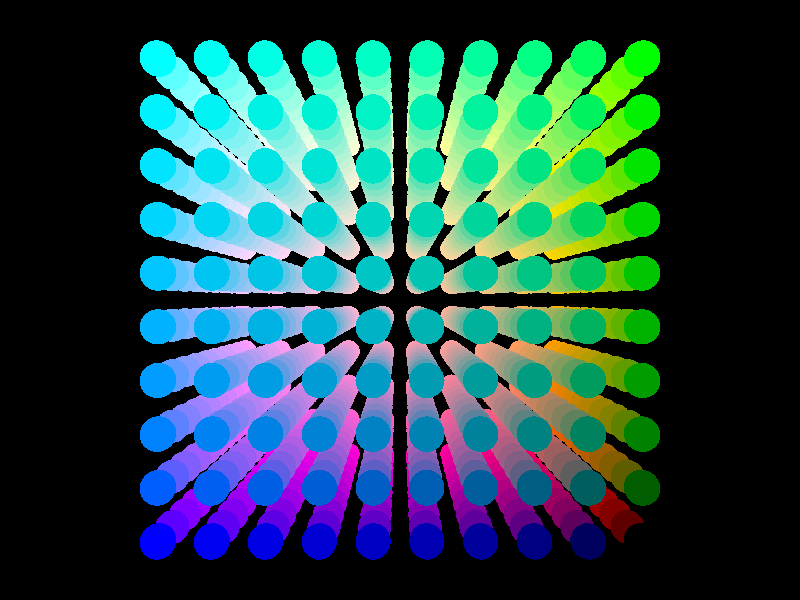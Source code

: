 #include "colors.inc"

camera {
    location <0, 0, 0>
    look_at <50, 0, 0>
    up <0, 1, 0>
    angle 50
}

sphere {
    <3.9, -1.1, -1.1>, 0.08
    pigment {
        rgb <0, 0, 0>
    }
}

sphere {
    <3.9, -1.1, -0.855556>, 0.08
    pigment {
        rgb <0, 0, 0.111111>
    }
}

sphere {
    <3.9, -1.1, -0.611111>, 0.08
    pigment {
        rgb <0, 0, 0.222222>
    }
}

sphere {
    <3.9, -1.1, -0.366667>, 0.08
    pigment {
        rgb <0, 0, 0.333333>
    }
}

sphere {
    <3.9, -1.1, -0.122222>, 0.08
    pigment {
        rgb <0, 0, 0.444444>
    }
}

sphere {
    <3.9, -1.1, 0.122222>, 0.08
    pigment {
        rgb <0, 0, 0.555556>
    }
}

sphere {
    <3.9, -1.1, 0.366667>, 0.08
    pigment {
        rgb <0, 0, 0.666667>
    }
}

sphere {
    <3.9, -1.1, 0.611111>, 0.08
    pigment {
        rgb <0, 0, 0.777778>
    }
}

sphere {
    <3.9, -1.1, 0.855556>, 0.08
    pigment {
        rgb <0, 0, 0.888889>
    }
}

sphere {
    <3.9, -1.1, 1.1>, 0.08
    pigment {
        rgb <0, 0, 1>
    }
}

sphere {
    <3.9, -0.855556, -1.1>, 0.08
    pigment {
        rgb <0, 0.111111, 0>
    }
}

sphere {
    <3.9, -0.855556, -0.855556>, 0.08
    pigment {
        rgb <0, 0.111111, 0.111111>
    }
}

sphere {
    <3.9, -0.855556, -0.611111>, 0.08
    pigment {
        rgb <0, 0.111111, 0.222222>
    }
}

sphere {
    <3.9, -0.855556, -0.366667>, 0.08
    pigment {
        rgb <0, 0.111111, 0.333333>
    }
}

sphere {
    <3.9, -0.855556, -0.122222>, 0.08
    pigment {
        rgb <0, 0.111111, 0.444444>
    }
}

sphere {
    <3.9, -0.855556, 0.122222>, 0.08
    pigment {
        rgb <0, 0.111111, 0.555556>
    }
}

sphere {
    <3.9, -0.855556, 0.366667>, 0.08
    pigment {
        rgb <0, 0.111111, 0.666667>
    }
}

sphere {
    <3.9, -0.855556, 0.611111>, 0.08
    pigment {
        rgb <0, 0.111111, 0.777778>
    }
}

sphere {
    <3.9, -0.855556, 0.855556>, 0.08
    pigment {
        rgb <0, 0.111111, 0.888889>
    }
}

sphere {
    <3.9, -0.855556, 1.1>, 0.08
    pigment {
        rgb <0, 0.111111, 1>
    }
}

sphere {
    <3.9, -0.611111, -1.1>, 0.08
    pigment {
        rgb <0, 0.222222, 0>
    }
}

sphere {
    <3.9, -0.611111, -0.855556>, 0.08
    pigment {
        rgb <0, 0.222222, 0.111111>
    }
}

sphere {
    <3.9, -0.611111, -0.611111>, 0.08
    pigment {
        rgb <0, 0.222222, 0.222222>
    }
}

sphere {
    <3.9, -0.611111, -0.366667>, 0.08
    pigment {
        rgb <0, 0.222222, 0.333333>
    }
}

sphere {
    <3.9, -0.611111, -0.122222>, 0.08
    pigment {
        rgb <0, 0.222222, 0.444444>
    }
}

sphere {
    <3.9, -0.611111, 0.122222>, 0.08
    pigment {
        rgb <0, 0.222222, 0.555556>
    }
}

sphere {
    <3.9, -0.611111, 0.366667>, 0.08
    pigment {
        rgb <0, 0.222222, 0.666667>
    }
}

sphere {
    <3.9, -0.611111, 0.611111>, 0.08
    pigment {
        rgb <0, 0.222222, 0.777778>
    }
}

sphere {
    <3.9, -0.611111, 0.855556>, 0.08
    pigment {
        rgb <0, 0.222222, 0.888889>
    }
}

sphere {
    <3.9, -0.611111, 1.1>, 0.08
    pigment {
        rgb <0, 0.222222, 1>
    }
}

sphere {
    <3.9, -0.366667, -1.1>, 0.08
    pigment {
        rgb <0, 0.333333, 0>
    }
}

sphere {
    <3.9, -0.366667, -0.855556>, 0.08
    pigment {
        rgb <0, 0.333333, 0.111111>
    }
}

sphere {
    <3.9, -0.366667, -0.611111>, 0.08
    pigment {
        rgb <0, 0.333333, 0.222222>
    }
}

sphere {
    <3.9, -0.366667, -0.366667>, 0.08
    pigment {
        rgb <0, 0.333333, 0.333333>
    }
}

sphere {
    <3.9, -0.366667, -0.122222>, 0.08
    pigment {
        rgb <0, 0.333333, 0.444444>
    }
}

sphere {
    <3.9, -0.366667, 0.122222>, 0.08
    pigment {
        rgb <0, 0.333333, 0.555556>
    }
}

sphere {
    <3.9, -0.366667, 0.366667>, 0.08
    pigment {
        rgb <0, 0.333333, 0.666667>
    }
}

sphere {
    <3.9, -0.366667, 0.611111>, 0.08
    pigment {
        rgb <0, 0.333333, 0.777778>
    }
}

sphere {
    <3.9, -0.366667, 0.855556>, 0.08
    pigment {
        rgb <0, 0.333333, 0.888889>
    }
}

sphere {
    <3.9, -0.366667, 1.1>, 0.08
    pigment {
        rgb <0, 0.333333, 1>
    }
}

sphere {
    <3.9, -0.122222, -1.1>, 0.08
    pigment {
        rgb <0, 0.444444, 0>
    }
}

sphere {
    <3.9, -0.122222, -0.855556>, 0.08
    pigment {
        rgb <0, 0.444444, 0.111111>
    }
}

sphere {
    <3.9, -0.122222, -0.611111>, 0.08
    pigment {
        rgb <0, 0.444444, 0.222222>
    }
}

sphere {
    <3.9, -0.122222, -0.366667>, 0.08
    pigment {
        rgb <0, 0.444444, 0.333333>
    }
}

sphere {
    <3.9, -0.122222, -0.122222>, 0.08
    pigment {
        rgb <0, 0.444444, 0.444444>
    }
}

sphere {
    <3.9, -0.122222, 0.122222>, 0.08
    pigment {
        rgb <0, 0.444444, 0.555556>
    }
}

sphere {
    <3.9, -0.122222, 0.366667>, 0.08
    pigment {
        rgb <0, 0.444444, 0.666667>
    }
}

sphere {
    <3.9, -0.122222, 0.611111>, 0.08
    pigment {
        rgb <0, 0.444444, 0.777778>
    }
}

sphere {
    <3.9, -0.122222, 0.855556>, 0.08
    pigment {
        rgb <0, 0.444444, 0.888889>
    }
}

sphere {
    <3.9, -0.122222, 1.1>, 0.08
    pigment {
        rgb <0, 0.444444, 1>
    }
}

sphere {
    <3.9, 0.122222, -1.1>, 0.08
    pigment {
        rgb <0, 0.555556, 0>
    }
}

sphere {
    <3.9, 0.122222, -0.855556>, 0.08
    pigment {
        rgb <0, 0.555556, 0.111111>
    }
}

sphere {
    <3.9, 0.122222, -0.611111>, 0.08
    pigment {
        rgb <0, 0.555556, 0.222222>
    }
}

sphere {
    <3.9, 0.122222, -0.366667>, 0.08
    pigment {
        rgb <0, 0.555556, 0.333333>
    }
}

sphere {
    <3.9, 0.122222, -0.122222>, 0.08
    pigment {
        rgb <0, 0.555556, 0.444444>
    }
}

sphere {
    <3.9, 0.122222, 0.122222>, 0.08
    pigment {
        rgb <0, 0.555556, 0.555556>
    }
}

sphere {
    <3.9, 0.122222, 0.366667>, 0.08
    pigment {
        rgb <0, 0.555556, 0.666667>
    }
}

sphere {
    <3.9, 0.122222, 0.611111>, 0.08
    pigment {
        rgb <0, 0.555556, 0.777778>
    }
}

sphere {
    <3.9, 0.122222, 0.855556>, 0.08
    pigment {
        rgb <0, 0.555556, 0.888889>
    }
}

sphere {
    <3.9, 0.122222, 1.1>, 0.08
    pigment {
        rgb <0, 0.555556, 1>
    }
}

sphere {
    <3.9, 0.366667, -1.1>, 0.08
    pigment {
        rgb <0, 0.666667, 0>
    }
}

sphere {
    <3.9, 0.366667, -0.855556>, 0.08
    pigment {
        rgb <0, 0.666667, 0.111111>
    }
}

sphere {
    <3.9, 0.366667, -0.611111>, 0.08
    pigment {
        rgb <0, 0.666667, 0.222222>
    }
}

sphere {
    <3.9, 0.366667, -0.366667>, 0.08
    pigment {
        rgb <0, 0.666667, 0.333333>
    }
}

sphere {
    <3.9, 0.366667, -0.122222>, 0.08
    pigment {
        rgb <0, 0.666667, 0.444444>
    }
}

sphere {
    <3.9, 0.366667, 0.122222>, 0.08
    pigment {
        rgb <0, 0.666667, 0.555556>
    }
}

sphere {
    <3.9, 0.366667, 0.366667>, 0.08
    pigment {
        rgb <0, 0.666667, 0.666667>
    }
}

sphere {
    <3.9, 0.366667, 0.611111>, 0.08
    pigment {
        rgb <0, 0.666667, 0.777778>
    }
}

sphere {
    <3.9, 0.366667, 0.855556>, 0.08
    pigment {
        rgb <0, 0.666667, 0.888889>
    }
}

sphere {
    <3.9, 0.366667, 1.1>, 0.08
    pigment {
        rgb <0, 0.666667, 1>
    }
}

sphere {
    <3.9, 0.611111, -1.1>, 0.08
    pigment {
        rgb <0, 0.777778, 0>
    }
}

sphere {
    <3.9, 0.611111, -0.855556>, 0.08
    pigment {
        rgb <0, 0.777778, 0.111111>
    }
}

sphere {
    <3.9, 0.611111, -0.611111>, 0.08
    pigment {
        rgb <0, 0.777778, 0.222222>
    }
}

sphere {
    <3.9, 0.611111, -0.366667>, 0.08
    pigment {
        rgb <0, 0.777778, 0.333333>
    }
}

sphere {
    <3.9, 0.611111, -0.122222>, 0.08
    pigment {
        rgb <0, 0.777778, 0.444444>
    }
}

sphere {
    <3.9, 0.611111, 0.122222>, 0.08
    pigment {
        rgb <0, 0.777778, 0.555556>
    }
}

sphere {
    <3.9, 0.611111, 0.366667>, 0.08
    pigment {
        rgb <0, 0.777778, 0.666667>
    }
}

sphere {
    <3.9, 0.611111, 0.611111>, 0.08
    pigment {
        rgb <0, 0.777778, 0.777778>
    }
}

sphere {
    <3.9, 0.611111, 0.855556>, 0.08
    pigment {
        rgb <0, 0.777778, 0.888889>
    }
}

sphere {
    <3.9, 0.611111, 1.1>, 0.08
    pigment {
        rgb <0, 0.777778, 1>
    }
}

sphere {
    <3.9, 0.855556, -1.1>, 0.08
    pigment {
        rgb <0, 0.888889, 0>
    }
}

sphere {
    <3.9, 0.855556, -0.855556>, 0.08
    pigment {
        rgb <0, 0.888889, 0.111111>
    }
}

sphere {
    <3.9, 0.855556, -0.611111>, 0.08
    pigment {
        rgb <0, 0.888889, 0.222222>
    }
}

sphere {
    <3.9, 0.855556, -0.366667>, 0.08
    pigment {
        rgb <0, 0.888889, 0.333333>
    }
}

sphere {
    <3.9, 0.855556, -0.122222>, 0.08
    pigment {
        rgb <0, 0.888889, 0.444444>
    }
}

sphere {
    <3.9, 0.855556, 0.122222>, 0.08
    pigment {
        rgb <0, 0.888889, 0.555556>
    }
}

sphere {
    <3.9, 0.855556, 0.366667>, 0.08
    pigment {
        rgb <0, 0.888889, 0.666667>
    }
}

sphere {
    <3.9, 0.855556, 0.611111>, 0.08
    pigment {
        rgb <0, 0.888889, 0.777778>
    }
}

sphere {
    <3.9, 0.855556, 0.855556>, 0.08
    pigment {
        rgb <0, 0.888889, 0.888889>
    }
}

sphere {
    <3.9, 0.855556, 1.1>, 0.08
    pigment {
        rgb <0, 0.888889, 1>
    }
}

sphere {
    <3.9, 1.1, -1.1>, 0.08
    pigment {
        rgb <0, 1, 0>
    }
}

sphere {
    <3.9, 1.1, -0.855556>, 0.08
    pigment {
        rgb <0, 1, 0.111111>
    }
}

sphere {
    <3.9, 1.1, -0.611111>, 0.08
    pigment {
        rgb <0, 1, 0.222222>
    }
}

sphere {
    <3.9, 1.1, -0.366667>, 0.08
    pigment {
        rgb <0, 1, 0.333333>
    }
}

sphere {
    <3.9, 1.1, -0.122222>, 0.08
    pigment {
        rgb <0, 1, 0.444444>
    }
}

sphere {
    <3.9, 1.1, 0.122222>, 0.08
    pigment {
        rgb <0, 1, 0.555556>
    }
}

sphere {
    <3.9, 1.1, 0.366667>, 0.08
    pigment {
        rgb <0, 1, 0.666667>
    }
}

sphere {
    <3.9, 1.1, 0.611111>, 0.08
    pigment {
        rgb <0, 1, 0.777778>
    }
}

sphere {
    <3.9, 1.1, 0.855556>, 0.08
    pigment {
        rgb <0, 1, 0.888889>
    }
}

sphere {
    <3.9, 1.1, 1.1>, 0.08
    pigment {
        rgb <0, 1, 1>
    }
}

sphere {
    <4.14444, -1.1, -1.1>, 0.08
    pigment {
        rgb <0.111111, 0, 0>
    }
}

sphere {
    <4.14444, -1.1, -0.855556>, 0.08
    pigment {
        rgb <0.111111, 0, 0.111111>
    }
}

sphere {
    <4.14444, -1.1, -0.611111>, 0.08
    pigment {
        rgb <0.111111, 0, 0.222222>
    }
}

sphere {
    <4.14444, -1.1, -0.366667>, 0.08
    pigment {
        rgb <0.111111, 0, 0.333333>
    }
}

sphere {
    <4.14444, -1.1, -0.122222>, 0.08
    pigment {
        rgb <0.111111, 0, 0.444444>
    }
}

sphere {
    <4.14444, -1.1, 0.122222>, 0.08
    pigment {
        rgb <0.111111, 0, 0.555556>
    }
}

sphere {
    <4.14444, -1.1, 0.366667>, 0.08
    pigment {
        rgb <0.111111, 0, 0.666667>
    }
}

sphere {
    <4.14444, -1.1, 0.611111>, 0.08
    pigment {
        rgb <0.111111, 0, 0.777778>
    }
}

sphere {
    <4.14444, -1.1, 0.855556>, 0.08
    pigment {
        rgb <0.111111, 0, 0.888889>
    }
}

sphere {
    <4.14444, -1.1, 1.1>, 0.08
    pigment {
        rgb <0.111111, 0, 1>
    }
}

sphere {
    <4.14444, -0.855556, -1.1>, 0.08
    pigment {
        rgb <0.111111, 0.111111, 0>
    }
}

sphere {
    <4.14444, -0.855556, -0.855556>, 0.08
    pigment {
        rgb <0.111111, 0.111111, 0.111111>
    }
}

sphere {
    <4.14444, -0.855556, -0.611111>, 0.08
    pigment {
        rgb <0.111111, 0.111111, 0.222222>
    }
}

sphere {
    <4.14444, -0.855556, -0.366667>, 0.08
    pigment {
        rgb <0.111111, 0.111111, 0.333333>
    }
}

sphere {
    <4.14444, -0.855556, -0.122222>, 0.08
    pigment {
        rgb <0.111111, 0.111111, 0.444444>
    }
}

sphere {
    <4.14444, -0.855556, 0.122222>, 0.08
    pigment {
        rgb <0.111111, 0.111111, 0.555556>
    }
}

sphere {
    <4.14444, -0.855556, 0.366667>, 0.08
    pigment {
        rgb <0.111111, 0.111111, 0.666667>
    }
}

sphere {
    <4.14444, -0.855556, 0.611111>, 0.08
    pigment {
        rgb <0.111111, 0.111111, 0.777778>
    }
}

sphere {
    <4.14444, -0.855556, 0.855556>, 0.08
    pigment {
        rgb <0.111111, 0.111111, 0.888889>
    }
}

sphere {
    <4.14444, -0.855556, 1.1>, 0.08
    pigment {
        rgb <0.111111, 0.111111, 1>
    }
}

sphere {
    <4.14444, -0.611111, -1.1>, 0.08
    pigment {
        rgb <0.111111, 0.222222, 0>
    }
}

sphere {
    <4.14444, -0.611111, -0.855556>, 0.08
    pigment {
        rgb <0.111111, 0.222222, 0.111111>
    }
}

sphere {
    <4.14444, -0.611111, -0.611111>, 0.08
    pigment {
        rgb <0.111111, 0.222222, 0.222222>
    }
}

sphere {
    <4.14444, -0.611111, -0.366667>, 0.08
    pigment {
        rgb <0.111111, 0.222222, 0.333333>
    }
}

sphere {
    <4.14444, -0.611111, -0.122222>, 0.08
    pigment {
        rgb <0.111111, 0.222222, 0.444444>
    }
}

sphere {
    <4.14444, -0.611111, 0.122222>, 0.08
    pigment {
        rgb <0.111111, 0.222222, 0.555556>
    }
}

sphere {
    <4.14444, -0.611111, 0.366667>, 0.08
    pigment {
        rgb <0.111111, 0.222222, 0.666667>
    }
}

sphere {
    <4.14444, -0.611111, 0.611111>, 0.08
    pigment {
        rgb <0.111111, 0.222222, 0.777778>
    }
}

sphere {
    <4.14444, -0.611111, 0.855556>, 0.08
    pigment {
        rgb <0.111111, 0.222222, 0.888889>
    }
}

sphere {
    <4.14444, -0.611111, 1.1>, 0.08
    pigment {
        rgb <0.111111, 0.222222, 1>
    }
}

sphere {
    <4.14444, -0.366667, -1.1>, 0.08
    pigment {
        rgb <0.111111, 0.333333, 0>
    }
}

sphere {
    <4.14444, -0.366667, -0.855556>, 0.08
    pigment {
        rgb <0.111111, 0.333333, 0.111111>
    }
}

sphere {
    <4.14444, -0.366667, -0.611111>, 0.08
    pigment {
        rgb <0.111111, 0.333333, 0.222222>
    }
}

sphere {
    <4.14444, -0.366667, -0.366667>, 0.08
    pigment {
        rgb <0.111111, 0.333333, 0.333333>
    }
}

sphere {
    <4.14444, -0.366667, -0.122222>, 0.08
    pigment {
        rgb <0.111111, 0.333333, 0.444444>
    }
}

sphere {
    <4.14444, -0.366667, 0.122222>, 0.08
    pigment {
        rgb <0.111111, 0.333333, 0.555556>
    }
}

sphere {
    <4.14444, -0.366667, 0.366667>, 0.08
    pigment {
        rgb <0.111111, 0.333333, 0.666667>
    }
}

sphere {
    <4.14444, -0.366667, 0.611111>, 0.08
    pigment {
        rgb <0.111111, 0.333333, 0.777778>
    }
}

sphere {
    <4.14444, -0.366667, 0.855556>, 0.08
    pigment {
        rgb <0.111111, 0.333333, 0.888889>
    }
}

sphere {
    <4.14444, -0.366667, 1.1>, 0.08
    pigment {
        rgb <0.111111, 0.333333, 1>
    }
}

sphere {
    <4.14444, -0.122222, -1.1>, 0.08
    pigment {
        rgb <0.111111, 0.444444, 0>
    }
}

sphere {
    <4.14444, -0.122222, -0.855556>, 0.08
    pigment {
        rgb <0.111111, 0.444444, 0.111111>
    }
}

sphere {
    <4.14444, -0.122222, -0.611111>, 0.08
    pigment {
        rgb <0.111111, 0.444444, 0.222222>
    }
}

sphere {
    <4.14444, -0.122222, -0.366667>, 0.08
    pigment {
        rgb <0.111111, 0.444444, 0.333333>
    }
}

sphere {
    <4.14444, -0.122222, -0.122222>, 0.08
    pigment {
        rgb <0.111111, 0.444444, 0.444444>
    }
}

sphere {
    <4.14444, -0.122222, 0.122222>, 0.08
    pigment {
        rgb <0.111111, 0.444444, 0.555556>
    }
}

sphere {
    <4.14444, -0.122222, 0.366667>, 0.08
    pigment {
        rgb <0.111111, 0.444444, 0.666667>
    }
}

sphere {
    <4.14444, -0.122222, 0.611111>, 0.08
    pigment {
        rgb <0.111111, 0.444444, 0.777778>
    }
}

sphere {
    <4.14444, -0.122222, 0.855556>, 0.08
    pigment {
        rgb <0.111111, 0.444444, 0.888889>
    }
}

sphere {
    <4.14444, -0.122222, 1.1>, 0.08
    pigment {
        rgb <0.111111, 0.444444, 1>
    }
}

sphere {
    <4.14444, 0.122222, -1.1>, 0.08
    pigment {
        rgb <0.111111, 0.555556, 0>
    }
}

sphere {
    <4.14444, 0.122222, -0.855556>, 0.08
    pigment {
        rgb <0.111111, 0.555556, 0.111111>
    }
}

sphere {
    <4.14444, 0.122222, -0.611111>, 0.08
    pigment {
        rgb <0.111111, 0.555556, 0.222222>
    }
}

sphere {
    <4.14444, 0.122222, -0.366667>, 0.08
    pigment {
        rgb <0.111111, 0.555556, 0.333333>
    }
}

sphere {
    <4.14444, 0.122222, -0.122222>, 0.08
    pigment {
        rgb <0.111111, 0.555556, 0.444444>
    }
}

sphere {
    <4.14444, 0.122222, 0.122222>, 0.08
    pigment {
        rgb <0.111111, 0.555556, 0.555556>
    }
}

sphere {
    <4.14444, 0.122222, 0.366667>, 0.08
    pigment {
        rgb <0.111111, 0.555556, 0.666667>
    }
}

sphere {
    <4.14444, 0.122222, 0.611111>, 0.08
    pigment {
        rgb <0.111111, 0.555556, 0.777778>
    }
}

sphere {
    <4.14444, 0.122222, 0.855556>, 0.08
    pigment {
        rgb <0.111111, 0.555556, 0.888889>
    }
}

sphere {
    <4.14444, 0.122222, 1.1>, 0.08
    pigment {
        rgb <0.111111, 0.555556, 1>
    }
}

sphere {
    <4.14444, 0.366667, -1.1>, 0.08
    pigment {
        rgb <0.111111, 0.666667, 0>
    }
}

sphere {
    <4.14444, 0.366667, -0.855556>, 0.08
    pigment {
        rgb <0.111111, 0.666667, 0.111111>
    }
}

sphere {
    <4.14444, 0.366667, -0.611111>, 0.08
    pigment {
        rgb <0.111111, 0.666667, 0.222222>
    }
}

sphere {
    <4.14444, 0.366667, -0.366667>, 0.08
    pigment {
        rgb <0.111111, 0.666667, 0.333333>
    }
}

sphere {
    <4.14444, 0.366667, -0.122222>, 0.08
    pigment {
        rgb <0.111111, 0.666667, 0.444444>
    }
}

sphere {
    <4.14444, 0.366667, 0.122222>, 0.08
    pigment {
        rgb <0.111111, 0.666667, 0.555556>
    }
}

sphere {
    <4.14444, 0.366667, 0.366667>, 0.08
    pigment {
        rgb <0.111111, 0.666667, 0.666667>
    }
}

sphere {
    <4.14444, 0.366667, 0.611111>, 0.08
    pigment {
        rgb <0.111111, 0.666667, 0.777778>
    }
}

sphere {
    <4.14444, 0.366667, 0.855556>, 0.08
    pigment {
        rgb <0.111111, 0.666667, 0.888889>
    }
}

sphere {
    <4.14444, 0.366667, 1.1>, 0.08
    pigment {
        rgb <0.111111, 0.666667, 1>
    }
}

sphere {
    <4.14444, 0.611111, -1.1>, 0.08
    pigment {
        rgb <0.111111, 0.777778, 0>
    }
}

sphere {
    <4.14444, 0.611111, -0.855556>, 0.08
    pigment {
        rgb <0.111111, 0.777778, 0.111111>
    }
}

sphere {
    <4.14444, 0.611111, -0.611111>, 0.08
    pigment {
        rgb <0.111111, 0.777778, 0.222222>
    }
}

sphere {
    <4.14444, 0.611111, -0.366667>, 0.08
    pigment {
        rgb <0.111111, 0.777778, 0.333333>
    }
}

sphere {
    <4.14444, 0.611111, -0.122222>, 0.08
    pigment {
        rgb <0.111111, 0.777778, 0.444444>
    }
}

sphere {
    <4.14444, 0.611111, 0.122222>, 0.08
    pigment {
        rgb <0.111111, 0.777778, 0.555556>
    }
}

sphere {
    <4.14444, 0.611111, 0.366667>, 0.08
    pigment {
        rgb <0.111111, 0.777778, 0.666667>
    }
}

sphere {
    <4.14444, 0.611111, 0.611111>, 0.08
    pigment {
        rgb <0.111111, 0.777778, 0.777778>
    }
}

sphere {
    <4.14444, 0.611111, 0.855556>, 0.08
    pigment {
        rgb <0.111111, 0.777778, 0.888889>
    }
}

sphere {
    <4.14444, 0.611111, 1.1>, 0.08
    pigment {
        rgb <0.111111, 0.777778, 1>
    }
}

sphere {
    <4.14444, 0.855556, -1.1>, 0.08
    pigment {
        rgb <0.111111, 0.888889, 0>
    }
}

sphere {
    <4.14444, 0.855556, -0.855556>, 0.08
    pigment {
        rgb <0.111111, 0.888889, 0.111111>
    }
}

sphere {
    <4.14444, 0.855556, -0.611111>, 0.08
    pigment {
        rgb <0.111111, 0.888889, 0.222222>
    }
}

sphere {
    <4.14444, 0.855556, -0.366667>, 0.08
    pigment {
        rgb <0.111111, 0.888889, 0.333333>
    }
}

sphere {
    <4.14444, 0.855556, -0.122222>, 0.08
    pigment {
        rgb <0.111111, 0.888889, 0.444444>
    }
}

sphere {
    <4.14444, 0.855556, 0.122222>, 0.08
    pigment {
        rgb <0.111111, 0.888889, 0.555556>
    }
}

sphere {
    <4.14444, 0.855556, 0.366667>, 0.08
    pigment {
        rgb <0.111111, 0.888889, 0.666667>
    }
}

sphere {
    <4.14444, 0.855556, 0.611111>, 0.08
    pigment {
        rgb <0.111111, 0.888889, 0.777778>
    }
}

sphere {
    <4.14444, 0.855556, 0.855556>, 0.08
    pigment {
        rgb <0.111111, 0.888889, 0.888889>
    }
}

sphere {
    <4.14444, 0.855556, 1.1>, 0.08
    pigment {
        rgb <0.111111, 0.888889, 1>
    }
}

sphere {
    <4.14444, 1.1, -1.1>, 0.08
    pigment {
        rgb <0.111111, 1, 0>
    }
}

sphere {
    <4.14444, 1.1, -0.855556>, 0.08
    pigment {
        rgb <0.111111, 1, 0.111111>
    }
}

sphere {
    <4.14444, 1.1, -0.611111>, 0.08
    pigment {
        rgb <0.111111, 1, 0.222222>
    }
}

sphere {
    <4.14444, 1.1, -0.366667>, 0.08
    pigment {
        rgb <0.111111, 1, 0.333333>
    }
}

sphere {
    <4.14444, 1.1, -0.122222>, 0.08
    pigment {
        rgb <0.111111, 1, 0.444444>
    }
}

sphere {
    <4.14444, 1.1, 0.122222>, 0.08
    pigment {
        rgb <0.111111, 1, 0.555556>
    }
}

sphere {
    <4.14444, 1.1, 0.366667>, 0.08
    pigment {
        rgb <0.111111, 1, 0.666667>
    }
}

sphere {
    <4.14444, 1.1, 0.611111>, 0.08
    pigment {
        rgb <0.111111, 1, 0.777778>
    }
}

sphere {
    <4.14444, 1.1, 0.855556>, 0.08
    pigment {
        rgb <0.111111, 1, 0.888889>
    }
}

sphere {
    <4.14444, 1.1, 1.1>, 0.08
    pigment {
        rgb <0.111111, 1, 1>
    }
}

sphere {
    <4.38889, -1.1, -1.1>, 0.08
    pigment {
        rgb <0.222222, 0, 0>
    }
}

sphere {
    <4.38889, -1.1, -0.855556>, 0.08
    pigment {
        rgb <0.222222, 0, 0.111111>
    }
}

sphere {
    <4.38889, -1.1, -0.611111>, 0.08
    pigment {
        rgb <0.222222, 0, 0.222222>
    }
}

sphere {
    <4.38889, -1.1, -0.366667>, 0.08
    pigment {
        rgb <0.222222, 0, 0.333333>
    }
}

sphere {
    <4.38889, -1.1, -0.122222>, 0.08
    pigment {
        rgb <0.222222, 0, 0.444444>
    }
}

sphere {
    <4.38889, -1.1, 0.122222>, 0.08
    pigment {
        rgb <0.222222, 0, 0.555556>
    }
}

sphere {
    <4.38889, -1.1, 0.366667>, 0.08
    pigment {
        rgb <0.222222, 0, 0.666667>
    }
}

sphere {
    <4.38889, -1.1, 0.611111>, 0.08
    pigment {
        rgb <0.222222, 0, 0.777778>
    }
}

sphere {
    <4.38889, -1.1, 0.855556>, 0.08
    pigment {
        rgb <0.222222, 0, 0.888889>
    }
}

sphere {
    <4.38889, -1.1, 1.1>, 0.08
    pigment {
        rgb <0.222222, 0, 1>
    }
}

sphere {
    <4.38889, -0.855556, -1.1>, 0.08
    pigment {
        rgb <0.222222, 0.111111, 0>
    }
}

sphere {
    <4.38889, -0.855556, -0.855556>, 0.08
    pigment {
        rgb <0.222222, 0.111111, 0.111111>
    }
}

sphere {
    <4.38889, -0.855556, -0.611111>, 0.08
    pigment {
        rgb <0.222222, 0.111111, 0.222222>
    }
}

sphere {
    <4.38889, -0.855556, -0.366667>, 0.08
    pigment {
        rgb <0.222222, 0.111111, 0.333333>
    }
}

sphere {
    <4.38889, -0.855556, -0.122222>, 0.08
    pigment {
        rgb <0.222222, 0.111111, 0.444444>
    }
}

sphere {
    <4.38889, -0.855556, 0.122222>, 0.08
    pigment {
        rgb <0.222222, 0.111111, 0.555556>
    }
}

sphere {
    <4.38889, -0.855556, 0.366667>, 0.08
    pigment {
        rgb <0.222222, 0.111111, 0.666667>
    }
}

sphere {
    <4.38889, -0.855556, 0.611111>, 0.08
    pigment {
        rgb <0.222222, 0.111111, 0.777778>
    }
}

sphere {
    <4.38889, -0.855556, 0.855556>, 0.08
    pigment {
        rgb <0.222222, 0.111111, 0.888889>
    }
}

sphere {
    <4.38889, -0.855556, 1.1>, 0.08
    pigment {
        rgb <0.222222, 0.111111, 1>
    }
}

sphere {
    <4.38889, -0.611111, -1.1>, 0.08
    pigment {
        rgb <0.222222, 0.222222, 0>
    }
}

sphere {
    <4.38889, -0.611111, -0.855556>, 0.08
    pigment {
        rgb <0.222222, 0.222222, 0.111111>
    }
}

sphere {
    <4.38889, -0.611111, -0.611111>, 0.08
    pigment {
        rgb <0.222222, 0.222222, 0.222222>
    }
}

sphere {
    <4.38889, -0.611111, -0.366667>, 0.08
    pigment {
        rgb <0.222222, 0.222222, 0.333333>
    }
}

sphere {
    <4.38889, -0.611111, -0.122222>, 0.08
    pigment {
        rgb <0.222222, 0.222222, 0.444444>
    }
}

sphere {
    <4.38889, -0.611111, 0.122222>, 0.08
    pigment {
        rgb <0.222222, 0.222222, 0.555556>
    }
}

sphere {
    <4.38889, -0.611111, 0.366667>, 0.08
    pigment {
        rgb <0.222222, 0.222222, 0.666667>
    }
}

sphere {
    <4.38889, -0.611111, 0.611111>, 0.08
    pigment {
        rgb <0.222222, 0.222222, 0.777778>
    }
}

sphere {
    <4.38889, -0.611111, 0.855556>, 0.08
    pigment {
        rgb <0.222222, 0.222222, 0.888889>
    }
}

sphere {
    <4.38889, -0.611111, 1.1>, 0.08
    pigment {
        rgb <0.222222, 0.222222, 1>
    }
}

sphere {
    <4.38889, -0.366667, -1.1>, 0.08
    pigment {
        rgb <0.222222, 0.333333, 0>
    }
}

sphere {
    <4.38889, -0.366667, -0.855556>, 0.08
    pigment {
        rgb <0.222222, 0.333333, 0.111111>
    }
}

sphere {
    <4.38889, -0.366667, -0.611111>, 0.08
    pigment {
        rgb <0.222222, 0.333333, 0.222222>
    }
}

sphere {
    <4.38889, -0.366667, -0.366667>, 0.08
    pigment {
        rgb <0.222222, 0.333333, 0.333333>
    }
}

sphere {
    <4.38889, -0.366667, -0.122222>, 0.08
    pigment {
        rgb <0.222222, 0.333333, 0.444444>
    }
}

sphere {
    <4.38889, -0.366667, 0.122222>, 0.08
    pigment {
        rgb <0.222222, 0.333333, 0.555556>
    }
}

sphere {
    <4.38889, -0.366667, 0.366667>, 0.08
    pigment {
        rgb <0.222222, 0.333333, 0.666667>
    }
}

sphere {
    <4.38889, -0.366667, 0.611111>, 0.08
    pigment {
        rgb <0.222222, 0.333333, 0.777778>
    }
}

sphere {
    <4.38889, -0.366667, 0.855556>, 0.08
    pigment {
        rgb <0.222222, 0.333333, 0.888889>
    }
}

sphere {
    <4.38889, -0.366667, 1.1>, 0.08
    pigment {
        rgb <0.222222, 0.333333, 1>
    }
}

sphere {
    <4.38889, -0.122222, -1.1>, 0.08
    pigment {
        rgb <0.222222, 0.444444, 0>
    }
}

sphere {
    <4.38889, -0.122222, -0.855556>, 0.08
    pigment {
        rgb <0.222222, 0.444444, 0.111111>
    }
}

sphere {
    <4.38889, -0.122222, -0.611111>, 0.08
    pigment {
        rgb <0.222222, 0.444444, 0.222222>
    }
}

sphere {
    <4.38889, -0.122222, -0.366667>, 0.08
    pigment {
        rgb <0.222222, 0.444444, 0.333333>
    }
}

sphere {
    <4.38889, -0.122222, -0.122222>, 0.08
    pigment {
        rgb <0.222222, 0.444444, 0.444444>
    }
}

sphere {
    <4.38889, -0.122222, 0.122222>, 0.08
    pigment {
        rgb <0.222222, 0.444444, 0.555556>
    }
}

sphere {
    <4.38889, -0.122222, 0.366667>, 0.08
    pigment {
        rgb <0.222222, 0.444444, 0.666667>
    }
}

sphere {
    <4.38889, -0.122222, 0.611111>, 0.08
    pigment {
        rgb <0.222222, 0.444444, 0.777778>
    }
}

sphere {
    <4.38889, -0.122222, 0.855556>, 0.08
    pigment {
        rgb <0.222222, 0.444444, 0.888889>
    }
}

sphere {
    <4.38889, -0.122222, 1.1>, 0.08
    pigment {
        rgb <0.222222, 0.444444, 1>
    }
}

sphere {
    <4.38889, 0.122222, -1.1>, 0.08
    pigment {
        rgb <0.222222, 0.555556, 0>
    }
}

sphere {
    <4.38889, 0.122222, -0.855556>, 0.08
    pigment {
        rgb <0.222222, 0.555556, 0.111111>
    }
}

sphere {
    <4.38889, 0.122222, -0.611111>, 0.08
    pigment {
        rgb <0.222222, 0.555556, 0.222222>
    }
}

sphere {
    <4.38889, 0.122222, -0.366667>, 0.08
    pigment {
        rgb <0.222222, 0.555556, 0.333333>
    }
}

sphere {
    <4.38889, 0.122222, -0.122222>, 0.08
    pigment {
        rgb <0.222222, 0.555556, 0.444444>
    }
}

sphere {
    <4.38889, 0.122222, 0.122222>, 0.08
    pigment {
        rgb <0.222222, 0.555556, 0.555556>
    }
}

sphere {
    <4.38889, 0.122222, 0.366667>, 0.08
    pigment {
        rgb <0.222222, 0.555556, 0.666667>
    }
}

sphere {
    <4.38889, 0.122222, 0.611111>, 0.08
    pigment {
        rgb <0.222222, 0.555556, 0.777778>
    }
}

sphere {
    <4.38889, 0.122222, 0.855556>, 0.08
    pigment {
        rgb <0.222222, 0.555556, 0.888889>
    }
}

sphere {
    <4.38889, 0.122222, 1.1>, 0.08
    pigment {
        rgb <0.222222, 0.555556, 1>
    }
}

sphere {
    <4.38889, 0.366667, -1.1>, 0.08
    pigment {
        rgb <0.222222, 0.666667, 0>
    }
}

sphere {
    <4.38889, 0.366667, -0.855556>, 0.08
    pigment {
        rgb <0.222222, 0.666667, 0.111111>
    }
}

sphere {
    <4.38889, 0.366667, -0.611111>, 0.08
    pigment {
        rgb <0.222222, 0.666667, 0.222222>
    }
}

sphere {
    <4.38889, 0.366667, -0.366667>, 0.08
    pigment {
        rgb <0.222222, 0.666667, 0.333333>
    }
}

sphere {
    <4.38889, 0.366667, -0.122222>, 0.08
    pigment {
        rgb <0.222222, 0.666667, 0.444444>
    }
}

sphere {
    <4.38889, 0.366667, 0.122222>, 0.08
    pigment {
        rgb <0.222222, 0.666667, 0.555556>
    }
}

sphere {
    <4.38889, 0.366667, 0.366667>, 0.08
    pigment {
        rgb <0.222222, 0.666667, 0.666667>
    }
}

sphere {
    <4.38889, 0.366667, 0.611111>, 0.08
    pigment {
        rgb <0.222222, 0.666667, 0.777778>
    }
}

sphere {
    <4.38889, 0.366667, 0.855556>, 0.08
    pigment {
        rgb <0.222222, 0.666667, 0.888889>
    }
}

sphere {
    <4.38889, 0.366667, 1.1>, 0.08
    pigment {
        rgb <0.222222, 0.666667, 1>
    }
}

sphere {
    <4.38889, 0.611111, -1.1>, 0.08
    pigment {
        rgb <0.222222, 0.777778, 0>
    }
}

sphere {
    <4.38889, 0.611111, -0.855556>, 0.08
    pigment {
        rgb <0.222222, 0.777778, 0.111111>
    }
}

sphere {
    <4.38889, 0.611111, -0.611111>, 0.08
    pigment {
        rgb <0.222222, 0.777778, 0.222222>
    }
}

sphere {
    <4.38889, 0.611111, -0.366667>, 0.08
    pigment {
        rgb <0.222222, 0.777778, 0.333333>
    }
}

sphere {
    <4.38889, 0.611111, -0.122222>, 0.08
    pigment {
        rgb <0.222222, 0.777778, 0.444444>
    }
}

sphere {
    <4.38889, 0.611111, 0.122222>, 0.08
    pigment {
        rgb <0.222222, 0.777778, 0.555556>
    }
}

sphere {
    <4.38889, 0.611111, 0.366667>, 0.08
    pigment {
        rgb <0.222222, 0.777778, 0.666667>
    }
}

sphere {
    <4.38889, 0.611111, 0.611111>, 0.08
    pigment {
        rgb <0.222222, 0.777778, 0.777778>
    }
}

sphere {
    <4.38889, 0.611111, 0.855556>, 0.08
    pigment {
        rgb <0.222222, 0.777778, 0.888889>
    }
}

sphere {
    <4.38889, 0.611111, 1.1>, 0.08
    pigment {
        rgb <0.222222, 0.777778, 1>
    }
}

sphere {
    <4.38889, 0.855556, -1.1>, 0.08
    pigment {
        rgb <0.222222, 0.888889, 0>
    }
}

sphere {
    <4.38889, 0.855556, -0.855556>, 0.08
    pigment {
        rgb <0.222222, 0.888889, 0.111111>
    }
}

sphere {
    <4.38889, 0.855556, -0.611111>, 0.08
    pigment {
        rgb <0.222222, 0.888889, 0.222222>
    }
}

sphere {
    <4.38889, 0.855556, -0.366667>, 0.08
    pigment {
        rgb <0.222222, 0.888889, 0.333333>
    }
}

sphere {
    <4.38889, 0.855556, -0.122222>, 0.08
    pigment {
        rgb <0.222222, 0.888889, 0.444444>
    }
}

sphere {
    <4.38889, 0.855556, 0.122222>, 0.08
    pigment {
        rgb <0.222222, 0.888889, 0.555556>
    }
}

sphere {
    <4.38889, 0.855556, 0.366667>, 0.08
    pigment {
        rgb <0.222222, 0.888889, 0.666667>
    }
}

sphere {
    <4.38889, 0.855556, 0.611111>, 0.08
    pigment {
        rgb <0.222222, 0.888889, 0.777778>
    }
}

sphere {
    <4.38889, 0.855556, 0.855556>, 0.08
    pigment {
        rgb <0.222222, 0.888889, 0.888889>
    }
}

sphere {
    <4.38889, 0.855556, 1.1>, 0.08
    pigment {
        rgb <0.222222, 0.888889, 1>
    }
}

sphere {
    <4.38889, 1.1, -1.1>, 0.08
    pigment {
        rgb <0.222222, 1, 0>
    }
}

sphere {
    <4.38889, 1.1, -0.855556>, 0.08
    pigment {
        rgb <0.222222, 1, 0.111111>
    }
}

sphere {
    <4.38889, 1.1, -0.611111>, 0.08
    pigment {
        rgb <0.222222, 1, 0.222222>
    }
}

sphere {
    <4.38889, 1.1, -0.366667>, 0.08
    pigment {
        rgb <0.222222, 1, 0.333333>
    }
}

sphere {
    <4.38889, 1.1, -0.122222>, 0.08
    pigment {
        rgb <0.222222, 1, 0.444444>
    }
}

sphere {
    <4.38889, 1.1, 0.122222>, 0.08
    pigment {
        rgb <0.222222, 1, 0.555556>
    }
}

sphere {
    <4.38889, 1.1, 0.366667>, 0.08
    pigment {
        rgb <0.222222, 1, 0.666667>
    }
}

sphere {
    <4.38889, 1.1, 0.611111>, 0.08
    pigment {
        rgb <0.222222, 1, 0.777778>
    }
}

sphere {
    <4.38889, 1.1, 0.855556>, 0.08
    pigment {
        rgb <0.222222, 1, 0.888889>
    }
}

sphere {
    <4.38889, 1.1, 1.1>, 0.08
    pigment {
        rgb <0.222222, 1, 1>
    }
}

sphere {
    <4.63333, -1.1, -1.1>, 0.08
    pigment {
        rgb <0.333333, 0, 0>
    }
}

sphere {
    <4.63333, -1.1, -0.855556>, 0.08
    pigment {
        rgb <0.333333, 0, 0.111111>
    }
}

sphere {
    <4.63333, -1.1, -0.611111>, 0.08
    pigment {
        rgb <0.333333, 0, 0.222222>
    }
}

sphere {
    <4.63333, -1.1, -0.366667>, 0.08
    pigment {
        rgb <0.333333, 0, 0.333333>
    }
}

sphere {
    <4.63333, -1.1, -0.122222>, 0.08
    pigment {
        rgb <0.333333, 0, 0.444444>
    }
}

sphere {
    <4.63333, -1.1, 0.122222>, 0.08
    pigment {
        rgb <0.333333, 0, 0.555556>
    }
}

sphere {
    <4.63333, -1.1, 0.366667>, 0.08
    pigment {
        rgb <0.333333, 0, 0.666667>
    }
}

sphere {
    <4.63333, -1.1, 0.611111>, 0.08
    pigment {
        rgb <0.333333, 0, 0.777778>
    }
}

sphere {
    <4.63333, -1.1, 0.855556>, 0.08
    pigment {
        rgb <0.333333, 0, 0.888889>
    }
}

sphere {
    <4.63333, -1.1, 1.1>, 0.08
    pigment {
        rgb <0.333333, 0, 1>
    }
}

sphere {
    <4.63333, -0.855556, -1.1>, 0.08
    pigment {
        rgb <0.333333, 0.111111, 0>
    }
}

sphere {
    <4.63333, -0.855556, -0.855556>, 0.08
    pigment {
        rgb <0.333333, 0.111111, 0.111111>
    }
}

sphere {
    <4.63333, -0.855556, -0.611111>, 0.08
    pigment {
        rgb <0.333333, 0.111111, 0.222222>
    }
}

sphere {
    <4.63333, -0.855556, -0.366667>, 0.08
    pigment {
        rgb <0.333333, 0.111111, 0.333333>
    }
}

sphere {
    <4.63333, -0.855556, -0.122222>, 0.08
    pigment {
        rgb <0.333333, 0.111111, 0.444444>
    }
}

sphere {
    <4.63333, -0.855556, 0.122222>, 0.08
    pigment {
        rgb <0.333333, 0.111111, 0.555556>
    }
}

sphere {
    <4.63333, -0.855556, 0.366667>, 0.08
    pigment {
        rgb <0.333333, 0.111111, 0.666667>
    }
}

sphere {
    <4.63333, -0.855556, 0.611111>, 0.08
    pigment {
        rgb <0.333333, 0.111111, 0.777778>
    }
}

sphere {
    <4.63333, -0.855556, 0.855556>, 0.08
    pigment {
        rgb <0.333333, 0.111111, 0.888889>
    }
}

sphere {
    <4.63333, -0.855556, 1.1>, 0.08
    pigment {
        rgb <0.333333, 0.111111, 1>
    }
}

sphere {
    <4.63333, -0.611111, -1.1>, 0.08
    pigment {
        rgb <0.333333, 0.222222, 0>
    }
}

sphere {
    <4.63333, -0.611111, -0.855556>, 0.08
    pigment {
        rgb <0.333333, 0.222222, 0.111111>
    }
}

sphere {
    <4.63333, -0.611111, -0.611111>, 0.08
    pigment {
        rgb <0.333333, 0.222222, 0.222222>
    }
}

sphere {
    <4.63333, -0.611111, -0.366667>, 0.08
    pigment {
        rgb <0.333333, 0.222222, 0.333333>
    }
}

sphere {
    <4.63333, -0.611111, -0.122222>, 0.08
    pigment {
        rgb <0.333333, 0.222222, 0.444444>
    }
}

sphere {
    <4.63333, -0.611111, 0.122222>, 0.08
    pigment {
        rgb <0.333333, 0.222222, 0.555556>
    }
}

sphere {
    <4.63333, -0.611111, 0.366667>, 0.08
    pigment {
        rgb <0.333333, 0.222222, 0.666667>
    }
}

sphere {
    <4.63333, -0.611111, 0.611111>, 0.08
    pigment {
        rgb <0.333333, 0.222222, 0.777778>
    }
}

sphere {
    <4.63333, -0.611111, 0.855556>, 0.08
    pigment {
        rgb <0.333333, 0.222222, 0.888889>
    }
}

sphere {
    <4.63333, -0.611111, 1.1>, 0.08
    pigment {
        rgb <0.333333, 0.222222, 1>
    }
}

sphere {
    <4.63333, -0.366667, -1.1>, 0.08
    pigment {
        rgb <0.333333, 0.333333, 0>
    }
}

sphere {
    <4.63333, -0.366667, -0.855556>, 0.08
    pigment {
        rgb <0.333333, 0.333333, 0.111111>
    }
}

sphere {
    <4.63333, -0.366667, -0.611111>, 0.08
    pigment {
        rgb <0.333333, 0.333333, 0.222222>
    }
}

sphere {
    <4.63333, -0.366667, -0.366667>, 0.08
    pigment {
        rgb <0.333333, 0.333333, 0.333333>
    }
}

sphere {
    <4.63333, -0.366667, -0.122222>, 0.08
    pigment {
        rgb <0.333333, 0.333333, 0.444444>
    }
}

sphere {
    <4.63333, -0.366667, 0.122222>, 0.08
    pigment {
        rgb <0.333333, 0.333333, 0.555556>
    }
}

sphere {
    <4.63333, -0.366667, 0.366667>, 0.08
    pigment {
        rgb <0.333333, 0.333333, 0.666667>
    }
}

sphere {
    <4.63333, -0.366667, 0.611111>, 0.08
    pigment {
        rgb <0.333333, 0.333333, 0.777778>
    }
}

sphere {
    <4.63333, -0.366667, 0.855556>, 0.08
    pigment {
        rgb <0.333333, 0.333333, 0.888889>
    }
}

sphere {
    <4.63333, -0.366667, 1.1>, 0.08
    pigment {
        rgb <0.333333, 0.333333, 1>
    }
}

sphere {
    <4.63333, -0.122222, -1.1>, 0.08
    pigment {
        rgb <0.333333, 0.444444, 0>
    }
}

sphere {
    <4.63333, -0.122222, -0.855556>, 0.08
    pigment {
        rgb <0.333333, 0.444444, 0.111111>
    }
}

sphere {
    <4.63333, -0.122222, -0.611111>, 0.08
    pigment {
        rgb <0.333333, 0.444444, 0.222222>
    }
}

sphere {
    <4.63333, -0.122222, -0.366667>, 0.08
    pigment {
        rgb <0.333333, 0.444444, 0.333333>
    }
}

sphere {
    <4.63333, -0.122222, -0.122222>, 0.08
    pigment {
        rgb <0.333333, 0.444444, 0.444444>
    }
}

sphere {
    <4.63333, -0.122222, 0.122222>, 0.08
    pigment {
        rgb <0.333333, 0.444444, 0.555556>
    }
}

sphere {
    <4.63333, -0.122222, 0.366667>, 0.08
    pigment {
        rgb <0.333333, 0.444444, 0.666667>
    }
}

sphere {
    <4.63333, -0.122222, 0.611111>, 0.08
    pigment {
        rgb <0.333333, 0.444444, 0.777778>
    }
}

sphere {
    <4.63333, -0.122222, 0.855556>, 0.08
    pigment {
        rgb <0.333333, 0.444444, 0.888889>
    }
}

sphere {
    <4.63333, -0.122222, 1.1>, 0.08
    pigment {
        rgb <0.333333, 0.444444, 1>
    }
}

sphere {
    <4.63333, 0.122222, -1.1>, 0.08
    pigment {
        rgb <0.333333, 0.555556, 0>
    }
}

sphere {
    <4.63333, 0.122222, -0.855556>, 0.08
    pigment {
        rgb <0.333333, 0.555556, 0.111111>
    }
}

sphere {
    <4.63333, 0.122222, -0.611111>, 0.08
    pigment {
        rgb <0.333333, 0.555556, 0.222222>
    }
}

sphere {
    <4.63333, 0.122222, -0.366667>, 0.08
    pigment {
        rgb <0.333333, 0.555556, 0.333333>
    }
}

sphere {
    <4.63333, 0.122222, -0.122222>, 0.08
    pigment {
        rgb <0.333333, 0.555556, 0.444444>
    }
}

sphere {
    <4.63333, 0.122222, 0.122222>, 0.08
    pigment {
        rgb <0.333333, 0.555556, 0.555556>
    }
}

sphere {
    <4.63333, 0.122222, 0.366667>, 0.08
    pigment {
        rgb <0.333333, 0.555556, 0.666667>
    }
}

sphere {
    <4.63333, 0.122222, 0.611111>, 0.08
    pigment {
        rgb <0.333333, 0.555556, 0.777778>
    }
}

sphere {
    <4.63333, 0.122222, 0.855556>, 0.08
    pigment {
        rgb <0.333333, 0.555556, 0.888889>
    }
}

sphere {
    <4.63333, 0.122222, 1.1>, 0.08
    pigment {
        rgb <0.333333, 0.555556, 1>
    }
}

sphere {
    <4.63333, 0.366667, -1.1>, 0.08
    pigment {
        rgb <0.333333, 0.666667, 0>
    }
}

sphere {
    <4.63333, 0.366667, -0.855556>, 0.08
    pigment {
        rgb <0.333333, 0.666667, 0.111111>
    }
}

sphere {
    <4.63333, 0.366667, -0.611111>, 0.08
    pigment {
        rgb <0.333333, 0.666667, 0.222222>
    }
}

sphere {
    <4.63333, 0.366667, -0.366667>, 0.08
    pigment {
        rgb <0.333333, 0.666667, 0.333333>
    }
}

sphere {
    <4.63333, 0.366667, -0.122222>, 0.08
    pigment {
        rgb <0.333333, 0.666667, 0.444444>
    }
}

sphere {
    <4.63333, 0.366667, 0.122222>, 0.08
    pigment {
        rgb <0.333333, 0.666667, 0.555556>
    }
}

sphere {
    <4.63333, 0.366667, 0.366667>, 0.08
    pigment {
        rgb <0.333333, 0.666667, 0.666667>
    }
}

sphere {
    <4.63333, 0.366667, 0.611111>, 0.08
    pigment {
        rgb <0.333333, 0.666667, 0.777778>
    }
}

sphere {
    <4.63333, 0.366667, 0.855556>, 0.08
    pigment {
        rgb <0.333333, 0.666667, 0.888889>
    }
}

sphere {
    <4.63333, 0.366667, 1.1>, 0.08
    pigment {
        rgb <0.333333, 0.666667, 1>
    }
}

sphere {
    <4.63333, 0.611111, -1.1>, 0.08
    pigment {
        rgb <0.333333, 0.777778, 0>
    }
}

sphere {
    <4.63333, 0.611111, -0.855556>, 0.08
    pigment {
        rgb <0.333333, 0.777778, 0.111111>
    }
}

sphere {
    <4.63333, 0.611111, -0.611111>, 0.08
    pigment {
        rgb <0.333333, 0.777778, 0.222222>
    }
}

sphere {
    <4.63333, 0.611111, -0.366667>, 0.08
    pigment {
        rgb <0.333333, 0.777778, 0.333333>
    }
}

sphere {
    <4.63333, 0.611111, -0.122222>, 0.08
    pigment {
        rgb <0.333333, 0.777778, 0.444444>
    }
}

sphere {
    <4.63333, 0.611111, 0.122222>, 0.08
    pigment {
        rgb <0.333333, 0.777778, 0.555556>
    }
}

sphere {
    <4.63333, 0.611111, 0.366667>, 0.08
    pigment {
        rgb <0.333333, 0.777778, 0.666667>
    }
}

sphere {
    <4.63333, 0.611111, 0.611111>, 0.08
    pigment {
        rgb <0.333333, 0.777778, 0.777778>
    }
}

sphere {
    <4.63333, 0.611111, 0.855556>, 0.08
    pigment {
        rgb <0.333333, 0.777778, 0.888889>
    }
}

sphere {
    <4.63333, 0.611111, 1.1>, 0.08
    pigment {
        rgb <0.333333, 0.777778, 1>
    }
}

sphere {
    <4.63333, 0.855556, -1.1>, 0.08
    pigment {
        rgb <0.333333, 0.888889, 0>
    }
}

sphere {
    <4.63333, 0.855556, -0.855556>, 0.08
    pigment {
        rgb <0.333333, 0.888889, 0.111111>
    }
}

sphere {
    <4.63333, 0.855556, -0.611111>, 0.08
    pigment {
        rgb <0.333333, 0.888889, 0.222222>
    }
}

sphere {
    <4.63333, 0.855556, -0.366667>, 0.08
    pigment {
        rgb <0.333333, 0.888889, 0.333333>
    }
}

sphere {
    <4.63333, 0.855556, -0.122222>, 0.08
    pigment {
        rgb <0.333333, 0.888889, 0.444444>
    }
}

sphere {
    <4.63333, 0.855556, 0.122222>, 0.08
    pigment {
        rgb <0.333333, 0.888889, 0.555556>
    }
}

sphere {
    <4.63333, 0.855556, 0.366667>, 0.08
    pigment {
        rgb <0.333333, 0.888889, 0.666667>
    }
}

sphere {
    <4.63333, 0.855556, 0.611111>, 0.08
    pigment {
        rgb <0.333333, 0.888889, 0.777778>
    }
}

sphere {
    <4.63333, 0.855556, 0.855556>, 0.08
    pigment {
        rgb <0.333333, 0.888889, 0.888889>
    }
}

sphere {
    <4.63333, 0.855556, 1.1>, 0.08
    pigment {
        rgb <0.333333, 0.888889, 1>
    }
}

sphere {
    <4.63333, 1.1, -1.1>, 0.08
    pigment {
        rgb <0.333333, 1, 0>
    }
}

sphere {
    <4.63333, 1.1, -0.855556>, 0.08
    pigment {
        rgb <0.333333, 1, 0.111111>
    }
}

sphere {
    <4.63333, 1.1, -0.611111>, 0.08
    pigment {
        rgb <0.333333, 1, 0.222222>
    }
}

sphere {
    <4.63333, 1.1, -0.366667>, 0.08
    pigment {
        rgb <0.333333, 1, 0.333333>
    }
}

sphere {
    <4.63333, 1.1, -0.122222>, 0.08
    pigment {
        rgb <0.333333, 1, 0.444444>
    }
}

sphere {
    <4.63333, 1.1, 0.122222>, 0.08
    pigment {
        rgb <0.333333, 1, 0.555556>
    }
}

sphere {
    <4.63333, 1.1, 0.366667>, 0.08
    pigment {
        rgb <0.333333, 1, 0.666667>
    }
}

sphere {
    <4.63333, 1.1, 0.611111>, 0.08
    pigment {
        rgb <0.333333, 1, 0.777778>
    }
}

sphere {
    <4.63333, 1.1, 0.855556>, 0.08
    pigment {
        rgb <0.333333, 1, 0.888889>
    }
}

sphere {
    <4.63333, 1.1, 1.1>, 0.08
    pigment {
        rgb <0.333333, 1, 1>
    }
}

sphere {
    <4.87778, -1.1, -1.1>, 0.08
    pigment {
        rgb <0.444444, 0, 0>
    }
}

sphere {
    <4.87778, -1.1, -0.855556>, 0.08
    pigment {
        rgb <0.444444, 0, 0.111111>
    }
}

sphere {
    <4.87778, -1.1, -0.611111>, 0.08
    pigment {
        rgb <0.444444, 0, 0.222222>
    }
}

sphere {
    <4.87778, -1.1, -0.366667>, 0.08
    pigment {
        rgb <0.444444, 0, 0.333333>
    }
}

sphere {
    <4.87778, -1.1, -0.122222>, 0.08
    pigment {
        rgb <0.444444, 0, 0.444444>
    }
}

sphere {
    <4.87778, -1.1, 0.122222>, 0.08
    pigment {
        rgb <0.444444, 0, 0.555556>
    }
}

sphere {
    <4.87778, -1.1, 0.366667>, 0.08
    pigment {
        rgb <0.444444, 0, 0.666667>
    }
}

sphere {
    <4.87778, -1.1, 0.611111>, 0.08
    pigment {
        rgb <0.444444, 0, 0.777778>
    }
}

sphere {
    <4.87778, -1.1, 0.855556>, 0.08
    pigment {
        rgb <0.444444, 0, 0.888889>
    }
}

sphere {
    <4.87778, -1.1, 1.1>, 0.08
    pigment {
        rgb <0.444444, 0, 1>
    }
}

sphere {
    <4.87778, -0.855556, -1.1>, 0.08
    pigment {
        rgb <0.444444, 0.111111, 0>
    }
}

sphere {
    <4.87778, -0.855556, -0.855556>, 0.08
    pigment {
        rgb <0.444444, 0.111111, 0.111111>
    }
}

sphere {
    <4.87778, -0.855556, -0.611111>, 0.08
    pigment {
        rgb <0.444444, 0.111111, 0.222222>
    }
}

sphere {
    <4.87778, -0.855556, -0.366667>, 0.08
    pigment {
        rgb <0.444444, 0.111111, 0.333333>
    }
}

sphere {
    <4.87778, -0.855556, -0.122222>, 0.08
    pigment {
        rgb <0.444444, 0.111111, 0.444444>
    }
}

sphere {
    <4.87778, -0.855556, 0.122222>, 0.08
    pigment {
        rgb <0.444444, 0.111111, 0.555556>
    }
}

sphere {
    <4.87778, -0.855556, 0.366667>, 0.08
    pigment {
        rgb <0.444444, 0.111111, 0.666667>
    }
}

sphere {
    <4.87778, -0.855556, 0.611111>, 0.08
    pigment {
        rgb <0.444444, 0.111111, 0.777778>
    }
}

sphere {
    <4.87778, -0.855556, 0.855556>, 0.08
    pigment {
        rgb <0.444444, 0.111111, 0.888889>
    }
}

sphere {
    <4.87778, -0.855556, 1.1>, 0.08
    pigment {
        rgb <0.444444, 0.111111, 1>
    }
}

sphere {
    <4.87778, -0.611111, -1.1>, 0.08
    pigment {
        rgb <0.444444, 0.222222, 0>
    }
}

sphere {
    <4.87778, -0.611111, -0.855556>, 0.08
    pigment {
        rgb <0.444444, 0.222222, 0.111111>
    }
}

sphere {
    <4.87778, -0.611111, -0.611111>, 0.08
    pigment {
        rgb <0.444444, 0.222222, 0.222222>
    }
}

sphere {
    <4.87778, -0.611111, -0.366667>, 0.08
    pigment {
        rgb <0.444444, 0.222222, 0.333333>
    }
}

sphere {
    <4.87778, -0.611111, -0.122222>, 0.08
    pigment {
        rgb <0.444444, 0.222222, 0.444444>
    }
}

sphere {
    <4.87778, -0.611111, 0.122222>, 0.08
    pigment {
        rgb <0.444444, 0.222222, 0.555556>
    }
}

sphere {
    <4.87778, -0.611111, 0.366667>, 0.08
    pigment {
        rgb <0.444444, 0.222222, 0.666667>
    }
}

sphere {
    <4.87778, -0.611111, 0.611111>, 0.08
    pigment {
        rgb <0.444444, 0.222222, 0.777778>
    }
}

sphere {
    <4.87778, -0.611111, 0.855556>, 0.08
    pigment {
        rgb <0.444444, 0.222222, 0.888889>
    }
}

sphere {
    <4.87778, -0.611111, 1.1>, 0.08
    pigment {
        rgb <0.444444, 0.222222, 1>
    }
}

sphere {
    <4.87778, -0.366667, -1.1>, 0.08
    pigment {
        rgb <0.444444, 0.333333, 0>
    }
}

sphere {
    <4.87778, -0.366667, -0.855556>, 0.08
    pigment {
        rgb <0.444444, 0.333333, 0.111111>
    }
}

sphere {
    <4.87778, -0.366667, -0.611111>, 0.08
    pigment {
        rgb <0.444444, 0.333333, 0.222222>
    }
}

sphere {
    <4.87778, -0.366667, -0.366667>, 0.08
    pigment {
        rgb <0.444444, 0.333333, 0.333333>
    }
}

sphere {
    <4.87778, -0.366667, -0.122222>, 0.08
    pigment {
        rgb <0.444444, 0.333333, 0.444444>
    }
}

sphere {
    <4.87778, -0.366667, 0.122222>, 0.08
    pigment {
        rgb <0.444444, 0.333333, 0.555556>
    }
}

sphere {
    <4.87778, -0.366667, 0.366667>, 0.08
    pigment {
        rgb <0.444444, 0.333333, 0.666667>
    }
}

sphere {
    <4.87778, -0.366667, 0.611111>, 0.08
    pigment {
        rgb <0.444444, 0.333333, 0.777778>
    }
}

sphere {
    <4.87778, -0.366667, 0.855556>, 0.08
    pigment {
        rgb <0.444444, 0.333333, 0.888889>
    }
}

sphere {
    <4.87778, -0.366667, 1.1>, 0.08
    pigment {
        rgb <0.444444, 0.333333, 1>
    }
}

sphere {
    <4.87778, -0.122222, -1.1>, 0.08
    pigment {
        rgb <0.444444, 0.444444, 0>
    }
}

sphere {
    <4.87778, -0.122222, -0.855556>, 0.08
    pigment {
        rgb <0.444444, 0.444444, 0.111111>
    }
}

sphere {
    <4.87778, -0.122222, -0.611111>, 0.08
    pigment {
        rgb <0.444444, 0.444444, 0.222222>
    }
}

sphere {
    <4.87778, -0.122222, -0.366667>, 0.08
    pigment {
        rgb <0.444444, 0.444444, 0.333333>
    }
}

sphere {
    <4.87778, -0.122222, -0.122222>, 0.08
    pigment {
        rgb <0.444444, 0.444444, 0.444444>
    }
}

sphere {
    <4.87778, -0.122222, 0.122222>, 0.08
    pigment {
        rgb <0.444444, 0.444444, 0.555556>
    }
}

sphere {
    <4.87778, -0.122222, 0.366667>, 0.08
    pigment {
        rgb <0.444444, 0.444444, 0.666667>
    }
}

sphere {
    <4.87778, -0.122222, 0.611111>, 0.08
    pigment {
        rgb <0.444444, 0.444444, 0.777778>
    }
}

sphere {
    <4.87778, -0.122222, 0.855556>, 0.08
    pigment {
        rgb <0.444444, 0.444444, 0.888889>
    }
}

sphere {
    <4.87778, -0.122222, 1.1>, 0.08
    pigment {
        rgb <0.444444, 0.444444, 1>
    }
}

sphere {
    <4.87778, 0.122222, -1.1>, 0.08
    pigment {
        rgb <0.444444, 0.555556, 0>
    }
}

sphere {
    <4.87778, 0.122222, -0.855556>, 0.08
    pigment {
        rgb <0.444444, 0.555556, 0.111111>
    }
}

sphere {
    <4.87778, 0.122222, -0.611111>, 0.08
    pigment {
        rgb <0.444444, 0.555556, 0.222222>
    }
}

sphere {
    <4.87778, 0.122222, -0.366667>, 0.08
    pigment {
        rgb <0.444444, 0.555556, 0.333333>
    }
}

sphere {
    <4.87778, 0.122222, -0.122222>, 0.08
    pigment {
        rgb <0.444444, 0.555556, 0.444444>
    }
}

sphere {
    <4.87778, 0.122222, 0.122222>, 0.08
    pigment {
        rgb <0.444444, 0.555556, 0.555556>
    }
}

sphere {
    <4.87778, 0.122222, 0.366667>, 0.08
    pigment {
        rgb <0.444444, 0.555556, 0.666667>
    }
}

sphere {
    <4.87778, 0.122222, 0.611111>, 0.08
    pigment {
        rgb <0.444444, 0.555556, 0.777778>
    }
}

sphere {
    <4.87778, 0.122222, 0.855556>, 0.08
    pigment {
        rgb <0.444444, 0.555556, 0.888889>
    }
}

sphere {
    <4.87778, 0.122222, 1.1>, 0.08
    pigment {
        rgb <0.444444, 0.555556, 1>
    }
}

sphere {
    <4.87778, 0.366667, -1.1>, 0.08
    pigment {
        rgb <0.444444, 0.666667, 0>
    }
}

sphere {
    <4.87778, 0.366667, -0.855556>, 0.08
    pigment {
        rgb <0.444444, 0.666667, 0.111111>
    }
}

sphere {
    <4.87778, 0.366667, -0.611111>, 0.08
    pigment {
        rgb <0.444444, 0.666667, 0.222222>
    }
}

sphere {
    <4.87778, 0.366667, -0.366667>, 0.08
    pigment {
        rgb <0.444444, 0.666667, 0.333333>
    }
}

sphere {
    <4.87778, 0.366667, -0.122222>, 0.08
    pigment {
        rgb <0.444444, 0.666667, 0.444444>
    }
}

sphere {
    <4.87778, 0.366667, 0.122222>, 0.08
    pigment {
        rgb <0.444444, 0.666667, 0.555556>
    }
}

sphere {
    <4.87778, 0.366667, 0.366667>, 0.08
    pigment {
        rgb <0.444444, 0.666667, 0.666667>
    }
}

sphere {
    <4.87778, 0.366667, 0.611111>, 0.08
    pigment {
        rgb <0.444444, 0.666667, 0.777778>
    }
}

sphere {
    <4.87778, 0.366667, 0.855556>, 0.08
    pigment {
        rgb <0.444444, 0.666667, 0.888889>
    }
}

sphere {
    <4.87778, 0.366667, 1.1>, 0.08
    pigment {
        rgb <0.444444, 0.666667, 1>
    }
}

sphere {
    <4.87778, 0.611111, -1.1>, 0.08
    pigment {
        rgb <0.444444, 0.777778, 0>
    }
}

sphere {
    <4.87778, 0.611111, -0.855556>, 0.08
    pigment {
        rgb <0.444444, 0.777778, 0.111111>
    }
}

sphere {
    <4.87778, 0.611111, -0.611111>, 0.08
    pigment {
        rgb <0.444444, 0.777778, 0.222222>
    }
}

sphere {
    <4.87778, 0.611111, -0.366667>, 0.08
    pigment {
        rgb <0.444444, 0.777778, 0.333333>
    }
}

sphere {
    <4.87778, 0.611111, -0.122222>, 0.08
    pigment {
        rgb <0.444444, 0.777778, 0.444444>
    }
}

sphere {
    <4.87778, 0.611111, 0.122222>, 0.08
    pigment {
        rgb <0.444444, 0.777778, 0.555556>
    }
}

sphere {
    <4.87778, 0.611111, 0.366667>, 0.08
    pigment {
        rgb <0.444444, 0.777778, 0.666667>
    }
}

sphere {
    <4.87778, 0.611111, 0.611111>, 0.08
    pigment {
        rgb <0.444444, 0.777778, 0.777778>
    }
}

sphere {
    <4.87778, 0.611111, 0.855556>, 0.08
    pigment {
        rgb <0.444444, 0.777778, 0.888889>
    }
}

sphere {
    <4.87778, 0.611111, 1.1>, 0.08
    pigment {
        rgb <0.444444, 0.777778, 1>
    }
}

sphere {
    <4.87778, 0.855556, -1.1>, 0.08
    pigment {
        rgb <0.444444, 0.888889, 0>
    }
}

sphere {
    <4.87778, 0.855556, -0.855556>, 0.08
    pigment {
        rgb <0.444444, 0.888889, 0.111111>
    }
}

sphere {
    <4.87778, 0.855556, -0.611111>, 0.08
    pigment {
        rgb <0.444444, 0.888889, 0.222222>
    }
}

sphere {
    <4.87778, 0.855556, -0.366667>, 0.08
    pigment {
        rgb <0.444444, 0.888889, 0.333333>
    }
}

sphere {
    <4.87778, 0.855556, -0.122222>, 0.08
    pigment {
        rgb <0.444444, 0.888889, 0.444444>
    }
}

sphere {
    <4.87778, 0.855556, 0.122222>, 0.08
    pigment {
        rgb <0.444444, 0.888889, 0.555556>
    }
}

sphere {
    <4.87778, 0.855556, 0.366667>, 0.08
    pigment {
        rgb <0.444444, 0.888889, 0.666667>
    }
}

sphere {
    <4.87778, 0.855556, 0.611111>, 0.08
    pigment {
        rgb <0.444444, 0.888889, 0.777778>
    }
}

sphere {
    <4.87778, 0.855556, 0.855556>, 0.08
    pigment {
        rgb <0.444444, 0.888889, 0.888889>
    }
}

sphere {
    <4.87778, 0.855556, 1.1>, 0.08
    pigment {
        rgb <0.444444, 0.888889, 1>
    }
}

sphere {
    <4.87778, 1.1, -1.1>, 0.08
    pigment {
        rgb <0.444444, 1, 0>
    }
}

sphere {
    <4.87778, 1.1, -0.855556>, 0.08
    pigment {
        rgb <0.444444, 1, 0.111111>
    }
}

sphere {
    <4.87778, 1.1, -0.611111>, 0.08
    pigment {
        rgb <0.444444, 1, 0.222222>
    }
}

sphere {
    <4.87778, 1.1, -0.366667>, 0.08
    pigment {
        rgb <0.444444, 1, 0.333333>
    }
}

sphere {
    <4.87778, 1.1, -0.122222>, 0.08
    pigment {
        rgb <0.444444, 1, 0.444444>
    }
}

sphere {
    <4.87778, 1.1, 0.122222>, 0.08
    pigment {
        rgb <0.444444, 1, 0.555556>
    }
}

sphere {
    <4.87778, 1.1, 0.366667>, 0.08
    pigment {
        rgb <0.444444, 1, 0.666667>
    }
}

sphere {
    <4.87778, 1.1, 0.611111>, 0.08
    pigment {
        rgb <0.444444, 1, 0.777778>
    }
}

sphere {
    <4.87778, 1.1, 0.855556>, 0.08
    pigment {
        rgb <0.444444, 1, 0.888889>
    }
}

sphere {
    <4.87778, 1.1, 1.1>, 0.08
    pigment {
        rgb <0.444444, 1, 1>
    }
}

sphere {
    <5.12222, -1.1, -1.1>, 0.08
    pigment {
        rgb <0.555556, 0, 0>
    }
}

sphere {
    <5.12222, -1.1, -0.855556>, 0.08
    pigment {
        rgb <0.555556, 0, 0.111111>
    }
}

sphere {
    <5.12222, -1.1, -0.611111>, 0.08
    pigment {
        rgb <0.555556, 0, 0.222222>
    }
}

sphere {
    <5.12222, -1.1, -0.366667>, 0.08
    pigment {
        rgb <0.555556, 0, 0.333333>
    }
}

sphere {
    <5.12222, -1.1, -0.122222>, 0.08
    pigment {
        rgb <0.555556, 0, 0.444444>
    }
}

sphere {
    <5.12222, -1.1, 0.122222>, 0.08
    pigment {
        rgb <0.555556, 0, 0.555556>
    }
}

sphere {
    <5.12222, -1.1, 0.366667>, 0.08
    pigment {
        rgb <0.555556, 0, 0.666667>
    }
}

sphere {
    <5.12222, -1.1, 0.611111>, 0.08
    pigment {
        rgb <0.555556, 0, 0.777778>
    }
}

sphere {
    <5.12222, -1.1, 0.855556>, 0.08
    pigment {
        rgb <0.555556, 0, 0.888889>
    }
}

sphere {
    <5.12222, -1.1, 1.1>, 0.08
    pigment {
        rgb <0.555556, 0, 1>
    }
}

sphere {
    <5.12222, -0.855556, -1.1>, 0.08
    pigment {
        rgb <0.555556, 0.111111, 0>
    }
}

sphere {
    <5.12222, -0.855556, -0.855556>, 0.08
    pigment {
        rgb <0.555556, 0.111111, 0.111111>
    }
}

sphere {
    <5.12222, -0.855556, -0.611111>, 0.08
    pigment {
        rgb <0.555556, 0.111111, 0.222222>
    }
}

sphere {
    <5.12222, -0.855556, -0.366667>, 0.08
    pigment {
        rgb <0.555556, 0.111111, 0.333333>
    }
}

sphere {
    <5.12222, -0.855556, -0.122222>, 0.08
    pigment {
        rgb <0.555556, 0.111111, 0.444444>
    }
}

sphere {
    <5.12222, -0.855556, 0.122222>, 0.08
    pigment {
        rgb <0.555556, 0.111111, 0.555556>
    }
}

sphere {
    <5.12222, -0.855556, 0.366667>, 0.08
    pigment {
        rgb <0.555556, 0.111111, 0.666667>
    }
}

sphere {
    <5.12222, -0.855556, 0.611111>, 0.08
    pigment {
        rgb <0.555556, 0.111111, 0.777778>
    }
}

sphere {
    <5.12222, -0.855556, 0.855556>, 0.08
    pigment {
        rgb <0.555556, 0.111111, 0.888889>
    }
}

sphere {
    <5.12222, -0.855556, 1.1>, 0.08
    pigment {
        rgb <0.555556, 0.111111, 1>
    }
}

sphere {
    <5.12222, -0.611111, -1.1>, 0.08
    pigment {
        rgb <0.555556, 0.222222, 0>
    }
}

sphere {
    <5.12222, -0.611111, -0.855556>, 0.08
    pigment {
        rgb <0.555556, 0.222222, 0.111111>
    }
}

sphere {
    <5.12222, -0.611111, -0.611111>, 0.08
    pigment {
        rgb <0.555556, 0.222222, 0.222222>
    }
}

sphere {
    <5.12222, -0.611111, -0.366667>, 0.08
    pigment {
        rgb <0.555556, 0.222222, 0.333333>
    }
}

sphere {
    <5.12222, -0.611111, -0.122222>, 0.08
    pigment {
        rgb <0.555556, 0.222222, 0.444444>
    }
}

sphere {
    <5.12222, -0.611111, 0.122222>, 0.08
    pigment {
        rgb <0.555556, 0.222222, 0.555556>
    }
}

sphere {
    <5.12222, -0.611111, 0.366667>, 0.08
    pigment {
        rgb <0.555556, 0.222222, 0.666667>
    }
}

sphere {
    <5.12222, -0.611111, 0.611111>, 0.08
    pigment {
        rgb <0.555556, 0.222222, 0.777778>
    }
}

sphere {
    <5.12222, -0.611111, 0.855556>, 0.08
    pigment {
        rgb <0.555556, 0.222222, 0.888889>
    }
}

sphere {
    <5.12222, -0.611111, 1.1>, 0.08
    pigment {
        rgb <0.555556, 0.222222, 1>
    }
}

sphere {
    <5.12222, -0.366667, -1.1>, 0.08
    pigment {
        rgb <0.555556, 0.333333, 0>
    }
}

sphere {
    <5.12222, -0.366667, -0.855556>, 0.08
    pigment {
        rgb <0.555556, 0.333333, 0.111111>
    }
}

sphere {
    <5.12222, -0.366667, -0.611111>, 0.08
    pigment {
        rgb <0.555556, 0.333333, 0.222222>
    }
}

sphere {
    <5.12222, -0.366667, -0.366667>, 0.08
    pigment {
        rgb <0.555556, 0.333333, 0.333333>
    }
}

sphere {
    <5.12222, -0.366667, -0.122222>, 0.08
    pigment {
        rgb <0.555556, 0.333333, 0.444444>
    }
}

sphere {
    <5.12222, -0.366667, 0.122222>, 0.08
    pigment {
        rgb <0.555556, 0.333333, 0.555556>
    }
}

sphere {
    <5.12222, -0.366667, 0.366667>, 0.08
    pigment {
        rgb <0.555556, 0.333333, 0.666667>
    }
}

sphere {
    <5.12222, -0.366667, 0.611111>, 0.08
    pigment {
        rgb <0.555556, 0.333333, 0.777778>
    }
}

sphere {
    <5.12222, -0.366667, 0.855556>, 0.08
    pigment {
        rgb <0.555556, 0.333333, 0.888889>
    }
}

sphere {
    <5.12222, -0.366667, 1.1>, 0.08
    pigment {
        rgb <0.555556, 0.333333, 1>
    }
}

sphere {
    <5.12222, -0.122222, -1.1>, 0.08
    pigment {
        rgb <0.555556, 0.444444, 0>
    }
}

sphere {
    <5.12222, -0.122222, -0.855556>, 0.08
    pigment {
        rgb <0.555556, 0.444444, 0.111111>
    }
}

sphere {
    <5.12222, -0.122222, -0.611111>, 0.08
    pigment {
        rgb <0.555556, 0.444444, 0.222222>
    }
}

sphere {
    <5.12222, -0.122222, -0.366667>, 0.08
    pigment {
        rgb <0.555556, 0.444444, 0.333333>
    }
}

sphere {
    <5.12222, -0.122222, -0.122222>, 0.08
    pigment {
        rgb <0.555556, 0.444444, 0.444444>
    }
}

sphere {
    <5.12222, -0.122222, 0.122222>, 0.08
    pigment {
        rgb <0.555556, 0.444444, 0.555556>
    }
}

sphere {
    <5.12222, -0.122222, 0.366667>, 0.08
    pigment {
        rgb <0.555556, 0.444444, 0.666667>
    }
}

sphere {
    <5.12222, -0.122222, 0.611111>, 0.08
    pigment {
        rgb <0.555556, 0.444444, 0.777778>
    }
}

sphere {
    <5.12222, -0.122222, 0.855556>, 0.08
    pigment {
        rgb <0.555556, 0.444444, 0.888889>
    }
}

sphere {
    <5.12222, -0.122222, 1.1>, 0.08
    pigment {
        rgb <0.555556, 0.444444, 1>
    }
}

sphere {
    <5.12222, 0.122222, -1.1>, 0.08
    pigment {
        rgb <0.555556, 0.555556, 0>
    }
}

sphere {
    <5.12222, 0.122222, -0.855556>, 0.08
    pigment {
        rgb <0.555556, 0.555556, 0.111111>
    }
}

sphere {
    <5.12222, 0.122222, -0.611111>, 0.08
    pigment {
        rgb <0.555556, 0.555556, 0.222222>
    }
}

sphere {
    <5.12222, 0.122222, -0.366667>, 0.08
    pigment {
        rgb <0.555556, 0.555556, 0.333333>
    }
}

sphere {
    <5.12222, 0.122222, -0.122222>, 0.08
    pigment {
        rgb <0.555556, 0.555556, 0.444444>
    }
}

sphere {
    <5.12222, 0.122222, 0.122222>, 0.08
    pigment {
        rgb <0.555556, 0.555556, 0.555556>
    }
}

sphere {
    <5.12222, 0.122222, 0.366667>, 0.08
    pigment {
        rgb <0.555556, 0.555556, 0.666667>
    }
}

sphere {
    <5.12222, 0.122222, 0.611111>, 0.08
    pigment {
        rgb <0.555556, 0.555556, 0.777778>
    }
}

sphere {
    <5.12222, 0.122222, 0.855556>, 0.08
    pigment {
        rgb <0.555556, 0.555556, 0.888889>
    }
}

sphere {
    <5.12222, 0.122222, 1.1>, 0.08
    pigment {
        rgb <0.555556, 0.555556, 1>
    }
}

sphere {
    <5.12222, 0.366667, -1.1>, 0.08
    pigment {
        rgb <0.555556, 0.666667, 0>
    }
}

sphere {
    <5.12222, 0.366667, -0.855556>, 0.08
    pigment {
        rgb <0.555556, 0.666667, 0.111111>
    }
}

sphere {
    <5.12222, 0.366667, -0.611111>, 0.08
    pigment {
        rgb <0.555556, 0.666667, 0.222222>
    }
}

sphere {
    <5.12222, 0.366667, -0.366667>, 0.08
    pigment {
        rgb <0.555556, 0.666667, 0.333333>
    }
}

sphere {
    <5.12222, 0.366667, -0.122222>, 0.08
    pigment {
        rgb <0.555556, 0.666667, 0.444444>
    }
}

sphere {
    <5.12222, 0.366667, 0.122222>, 0.08
    pigment {
        rgb <0.555556, 0.666667, 0.555556>
    }
}

sphere {
    <5.12222, 0.366667, 0.366667>, 0.08
    pigment {
        rgb <0.555556, 0.666667, 0.666667>
    }
}

sphere {
    <5.12222, 0.366667, 0.611111>, 0.08
    pigment {
        rgb <0.555556, 0.666667, 0.777778>
    }
}

sphere {
    <5.12222, 0.366667, 0.855556>, 0.08
    pigment {
        rgb <0.555556, 0.666667, 0.888889>
    }
}

sphere {
    <5.12222, 0.366667, 1.1>, 0.08
    pigment {
        rgb <0.555556, 0.666667, 1>
    }
}

sphere {
    <5.12222, 0.611111, -1.1>, 0.08
    pigment {
        rgb <0.555556, 0.777778, 0>
    }
}

sphere {
    <5.12222, 0.611111, -0.855556>, 0.08
    pigment {
        rgb <0.555556, 0.777778, 0.111111>
    }
}

sphere {
    <5.12222, 0.611111, -0.611111>, 0.08
    pigment {
        rgb <0.555556, 0.777778, 0.222222>
    }
}

sphere {
    <5.12222, 0.611111, -0.366667>, 0.08
    pigment {
        rgb <0.555556, 0.777778, 0.333333>
    }
}

sphere {
    <5.12222, 0.611111, -0.122222>, 0.08
    pigment {
        rgb <0.555556, 0.777778, 0.444444>
    }
}

sphere {
    <5.12222, 0.611111, 0.122222>, 0.08
    pigment {
        rgb <0.555556, 0.777778, 0.555556>
    }
}

sphere {
    <5.12222, 0.611111, 0.366667>, 0.08
    pigment {
        rgb <0.555556, 0.777778, 0.666667>
    }
}

sphere {
    <5.12222, 0.611111, 0.611111>, 0.08
    pigment {
        rgb <0.555556, 0.777778, 0.777778>
    }
}

sphere {
    <5.12222, 0.611111, 0.855556>, 0.08
    pigment {
        rgb <0.555556, 0.777778, 0.888889>
    }
}

sphere {
    <5.12222, 0.611111, 1.1>, 0.08
    pigment {
        rgb <0.555556, 0.777778, 1>
    }
}

sphere {
    <5.12222, 0.855556, -1.1>, 0.08
    pigment {
        rgb <0.555556, 0.888889, 0>
    }
}

sphere {
    <5.12222, 0.855556, -0.855556>, 0.08
    pigment {
        rgb <0.555556, 0.888889, 0.111111>
    }
}

sphere {
    <5.12222, 0.855556, -0.611111>, 0.08
    pigment {
        rgb <0.555556, 0.888889, 0.222222>
    }
}

sphere {
    <5.12222, 0.855556, -0.366667>, 0.08
    pigment {
        rgb <0.555556, 0.888889, 0.333333>
    }
}

sphere {
    <5.12222, 0.855556, -0.122222>, 0.08
    pigment {
        rgb <0.555556, 0.888889, 0.444444>
    }
}

sphere {
    <5.12222, 0.855556, 0.122222>, 0.08
    pigment {
        rgb <0.555556, 0.888889, 0.555556>
    }
}

sphere {
    <5.12222, 0.855556, 0.366667>, 0.08
    pigment {
        rgb <0.555556, 0.888889, 0.666667>
    }
}

sphere {
    <5.12222, 0.855556, 0.611111>, 0.08
    pigment {
        rgb <0.555556, 0.888889, 0.777778>
    }
}

sphere {
    <5.12222, 0.855556, 0.855556>, 0.08
    pigment {
        rgb <0.555556, 0.888889, 0.888889>
    }
}

sphere {
    <5.12222, 0.855556, 1.1>, 0.08
    pigment {
        rgb <0.555556, 0.888889, 1>
    }
}

sphere {
    <5.12222, 1.1, -1.1>, 0.08
    pigment {
        rgb <0.555556, 1, 0>
    }
}

sphere {
    <5.12222, 1.1, -0.855556>, 0.08
    pigment {
        rgb <0.555556, 1, 0.111111>
    }
}

sphere {
    <5.12222, 1.1, -0.611111>, 0.08
    pigment {
        rgb <0.555556, 1, 0.222222>
    }
}

sphere {
    <5.12222, 1.1, -0.366667>, 0.08
    pigment {
        rgb <0.555556, 1, 0.333333>
    }
}

sphere {
    <5.12222, 1.1, -0.122222>, 0.08
    pigment {
        rgb <0.555556, 1, 0.444444>
    }
}

sphere {
    <5.12222, 1.1, 0.122222>, 0.08
    pigment {
        rgb <0.555556, 1, 0.555556>
    }
}

sphere {
    <5.12222, 1.1, 0.366667>, 0.08
    pigment {
        rgb <0.555556, 1, 0.666667>
    }
}

sphere {
    <5.12222, 1.1, 0.611111>, 0.08
    pigment {
        rgb <0.555556, 1, 0.777778>
    }
}

sphere {
    <5.12222, 1.1, 0.855556>, 0.08
    pigment {
        rgb <0.555556, 1, 0.888889>
    }
}

sphere {
    <5.12222, 1.1, 1.1>, 0.08
    pigment {
        rgb <0.555556, 1, 1>
    }
}

sphere {
    <5.36667, -1.1, -1.1>, 0.08
    pigment {
        rgb <0.666667, 0, 0>
    }
}

sphere {
    <5.36667, -1.1, -0.855556>, 0.08
    pigment {
        rgb <0.666667, 0, 0.111111>
    }
}

sphere {
    <5.36667, -1.1, -0.611111>, 0.08
    pigment {
        rgb <0.666667, 0, 0.222222>
    }
}

sphere {
    <5.36667, -1.1, -0.366667>, 0.08
    pigment {
        rgb <0.666667, 0, 0.333333>
    }
}

sphere {
    <5.36667, -1.1, -0.122222>, 0.08
    pigment {
        rgb <0.666667, 0, 0.444444>
    }
}

sphere {
    <5.36667, -1.1, 0.122222>, 0.08
    pigment {
        rgb <0.666667, 0, 0.555556>
    }
}

sphere {
    <5.36667, -1.1, 0.366667>, 0.08
    pigment {
        rgb <0.666667, 0, 0.666667>
    }
}

sphere {
    <5.36667, -1.1, 0.611111>, 0.08
    pigment {
        rgb <0.666667, 0, 0.777778>
    }
}

sphere {
    <5.36667, -1.1, 0.855556>, 0.08
    pigment {
        rgb <0.666667, 0, 0.888889>
    }
}

sphere {
    <5.36667, -1.1, 1.1>, 0.08
    pigment {
        rgb <0.666667, 0, 1>
    }
}

sphere {
    <5.36667, -0.855556, -1.1>, 0.08
    pigment {
        rgb <0.666667, 0.111111, 0>
    }
}

sphere {
    <5.36667, -0.855556, -0.855556>, 0.08
    pigment {
        rgb <0.666667, 0.111111, 0.111111>
    }
}

sphere {
    <5.36667, -0.855556, -0.611111>, 0.08
    pigment {
        rgb <0.666667, 0.111111, 0.222222>
    }
}

sphere {
    <5.36667, -0.855556, -0.366667>, 0.08
    pigment {
        rgb <0.666667, 0.111111, 0.333333>
    }
}

sphere {
    <5.36667, -0.855556, -0.122222>, 0.08
    pigment {
        rgb <0.666667, 0.111111, 0.444444>
    }
}

sphere {
    <5.36667, -0.855556, 0.122222>, 0.08
    pigment {
        rgb <0.666667, 0.111111, 0.555556>
    }
}

sphere {
    <5.36667, -0.855556, 0.366667>, 0.08
    pigment {
        rgb <0.666667, 0.111111, 0.666667>
    }
}

sphere {
    <5.36667, -0.855556, 0.611111>, 0.08
    pigment {
        rgb <0.666667, 0.111111, 0.777778>
    }
}

sphere {
    <5.36667, -0.855556, 0.855556>, 0.08
    pigment {
        rgb <0.666667, 0.111111, 0.888889>
    }
}

sphere {
    <5.36667, -0.855556, 1.1>, 0.08
    pigment {
        rgb <0.666667, 0.111111, 1>
    }
}

sphere {
    <5.36667, -0.611111, -1.1>, 0.08
    pigment {
        rgb <0.666667, 0.222222, 0>
    }
}

sphere {
    <5.36667, -0.611111, -0.855556>, 0.08
    pigment {
        rgb <0.666667, 0.222222, 0.111111>
    }
}

sphere {
    <5.36667, -0.611111, -0.611111>, 0.08
    pigment {
        rgb <0.666667, 0.222222, 0.222222>
    }
}

sphere {
    <5.36667, -0.611111, -0.366667>, 0.08
    pigment {
        rgb <0.666667, 0.222222, 0.333333>
    }
}

sphere {
    <5.36667, -0.611111, -0.122222>, 0.08
    pigment {
        rgb <0.666667, 0.222222, 0.444444>
    }
}

sphere {
    <5.36667, -0.611111, 0.122222>, 0.08
    pigment {
        rgb <0.666667, 0.222222, 0.555556>
    }
}

sphere {
    <5.36667, -0.611111, 0.366667>, 0.08
    pigment {
        rgb <0.666667, 0.222222, 0.666667>
    }
}

sphere {
    <5.36667, -0.611111, 0.611111>, 0.08
    pigment {
        rgb <0.666667, 0.222222, 0.777778>
    }
}

sphere {
    <5.36667, -0.611111, 0.855556>, 0.08
    pigment {
        rgb <0.666667, 0.222222, 0.888889>
    }
}

sphere {
    <5.36667, -0.611111, 1.1>, 0.08
    pigment {
        rgb <0.666667, 0.222222, 1>
    }
}

sphere {
    <5.36667, -0.366667, -1.1>, 0.08
    pigment {
        rgb <0.666667, 0.333333, 0>
    }
}

sphere {
    <5.36667, -0.366667, -0.855556>, 0.08
    pigment {
        rgb <0.666667, 0.333333, 0.111111>
    }
}

sphere {
    <5.36667, -0.366667, -0.611111>, 0.08
    pigment {
        rgb <0.666667, 0.333333, 0.222222>
    }
}

sphere {
    <5.36667, -0.366667, -0.366667>, 0.08
    pigment {
        rgb <0.666667, 0.333333, 0.333333>
    }
}

sphere {
    <5.36667, -0.366667, -0.122222>, 0.08
    pigment {
        rgb <0.666667, 0.333333, 0.444444>
    }
}

sphere {
    <5.36667, -0.366667, 0.122222>, 0.08
    pigment {
        rgb <0.666667, 0.333333, 0.555556>
    }
}

sphere {
    <5.36667, -0.366667, 0.366667>, 0.08
    pigment {
        rgb <0.666667, 0.333333, 0.666667>
    }
}

sphere {
    <5.36667, -0.366667, 0.611111>, 0.08
    pigment {
        rgb <0.666667, 0.333333, 0.777778>
    }
}

sphere {
    <5.36667, -0.366667, 0.855556>, 0.08
    pigment {
        rgb <0.666667, 0.333333, 0.888889>
    }
}

sphere {
    <5.36667, -0.366667, 1.1>, 0.08
    pigment {
        rgb <0.666667, 0.333333, 1>
    }
}

sphere {
    <5.36667, -0.122222, -1.1>, 0.08
    pigment {
        rgb <0.666667, 0.444444, 0>
    }
}

sphere {
    <5.36667, -0.122222, -0.855556>, 0.08
    pigment {
        rgb <0.666667, 0.444444, 0.111111>
    }
}

sphere {
    <5.36667, -0.122222, -0.611111>, 0.08
    pigment {
        rgb <0.666667, 0.444444, 0.222222>
    }
}

sphere {
    <5.36667, -0.122222, -0.366667>, 0.08
    pigment {
        rgb <0.666667, 0.444444, 0.333333>
    }
}

sphere {
    <5.36667, -0.122222, -0.122222>, 0.08
    pigment {
        rgb <0.666667, 0.444444, 0.444444>
    }
}

sphere {
    <5.36667, -0.122222, 0.122222>, 0.08
    pigment {
        rgb <0.666667, 0.444444, 0.555556>
    }
}

sphere {
    <5.36667, -0.122222, 0.366667>, 0.08
    pigment {
        rgb <0.666667, 0.444444, 0.666667>
    }
}

sphere {
    <5.36667, -0.122222, 0.611111>, 0.08
    pigment {
        rgb <0.666667, 0.444444, 0.777778>
    }
}

sphere {
    <5.36667, -0.122222, 0.855556>, 0.08
    pigment {
        rgb <0.666667, 0.444444, 0.888889>
    }
}

sphere {
    <5.36667, -0.122222, 1.1>, 0.08
    pigment {
        rgb <0.666667, 0.444444, 1>
    }
}

sphere {
    <5.36667, 0.122222, -1.1>, 0.08
    pigment {
        rgb <0.666667, 0.555556, 0>
    }
}

sphere {
    <5.36667, 0.122222, -0.855556>, 0.08
    pigment {
        rgb <0.666667, 0.555556, 0.111111>
    }
}

sphere {
    <5.36667, 0.122222, -0.611111>, 0.08
    pigment {
        rgb <0.666667, 0.555556, 0.222222>
    }
}

sphere {
    <5.36667, 0.122222, -0.366667>, 0.08
    pigment {
        rgb <0.666667, 0.555556, 0.333333>
    }
}

sphere {
    <5.36667, 0.122222, -0.122222>, 0.08
    pigment {
        rgb <0.666667, 0.555556, 0.444444>
    }
}

sphere {
    <5.36667, 0.122222, 0.122222>, 0.08
    pigment {
        rgb <0.666667, 0.555556, 0.555556>
    }
}

sphere {
    <5.36667, 0.122222, 0.366667>, 0.08
    pigment {
        rgb <0.666667, 0.555556, 0.666667>
    }
}

sphere {
    <5.36667, 0.122222, 0.611111>, 0.08
    pigment {
        rgb <0.666667, 0.555556, 0.777778>
    }
}

sphere {
    <5.36667, 0.122222, 0.855556>, 0.08
    pigment {
        rgb <0.666667, 0.555556, 0.888889>
    }
}

sphere {
    <5.36667, 0.122222, 1.1>, 0.08
    pigment {
        rgb <0.666667, 0.555556, 1>
    }
}

sphere {
    <5.36667, 0.366667, -1.1>, 0.08
    pigment {
        rgb <0.666667, 0.666667, 0>
    }
}

sphere {
    <5.36667, 0.366667, -0.855556>, 0.08
    pigment {
        rgb <0.666667, 0.666667, 0.111111>
    }
}

sphere {
    <5.36667, 0.366667, -0.611111>, 0.08
    pigment {
        rgb <0.666667, 0.666667, 0.222222>
    }
}

sphere {
    <5.36667, 0.366667, -0.366667>, 0.08
    pigment {
        rgb <0.666667, 0.666667, 0.333333>
    }
}

sphere {
    <5.36667, 0.366667, -0.122222>, 0.08
    pigment {
        rgb <0.666667, 0.666667, 0.444444>
    }
}

sphere {
    <5.36667, 0.366667, 0.122222>, 0.08
    pigment {
        rgb <0.666667, 0.666667, 0.555556>
    }
}

sphere {
    <5.36667, 0.366667, 0.366667>, 0.08
    pigment {
        rgb <0.666667, 0.666667, 0.666667>
    }
}

sphere {
    <5.36667, 0.366667, 0.611111>, 0.08
    pigment {
        rgb <0.666667, 0.666667, 0.777778>
    }
}

sphere {
    <5.36667, 0.366667, 0.855556>, 0.08
    pigment {
        rgb <0.666667, 0.666667, 0.888889>
    }
}

sphere {
    <5.36667, 0.366667, 1.1>, 0.08
    pigment {
        rgb <0.666667, 0.666667, 1>
    }
}

sphere {
    <5.36667, 0.611111, -1.1>, 0.08
    pigment {
        rgb <0.666667, 0.777778, 0>
    }
}

sphere {
    <5.36667, 0.611111, -0.855556>, 0.08
    pigment {
        rgb <0.666667, 0.777778, 0.111111>
    }
}

sphere {
    <5.36667, 0.611111, -0.611111>, 0.08
    pigment {
        rgb <0.666667, 0.777778, 0.222222>
    }
}

sphere {
    <5.36667, 0.611111, -0.366667>, 0.08
    pigment {
        rgb <0.666667, 0.777778, 0.333333>
    }
}

sphere {
    <5.36667, 0.611111, -0.122222>, 0.08
    pigment {
        rgb <0.666667, 0.777778, 0.444444>
    }
}

sphere {
    <5.36667, 0.611111, 0.122222>, 0.08
    pigment {
        rgb <0.666667, 0.777778, 0.555556>
    }
}

sphere {
    <5.36667, 0.611111, 0.366667>, 0.08
    pigment {
        rgb <0.666667, 0.777778, 0.666667>
    }
}

sphere {
    <5.36667, 0.611111, 0.611111>, 0.08
    pigment {
        rgb <0.666667, 0.777778, 0.777778>
    }
}

sphere {
    <5.36667, 0.611111, 0.855556>, 0.08
    pigment {
        rgb <0.666667, 0.777778, 0.888889>
    }
}

sphere {
    <5.36667, 0.611111, 1.1>, 0.08
    pigment {
        rgb <0.666667, 0.777778, 1>
    }
}

sphere {
    <5.36667, 0.855556, -1.1>, 0.08
    pigment {
        rgb <0.666667, 0.888889, 0>
    }
}

sphere {
    <5.36667, 0.855556, -0.855556>, 0.08
    pigment {
        rgb <0.666667, 0.888889, 0.111111>
    }
}

sphere {
    <5.36667, 0.855556, -0.611111>, 0.08
    pigment {
        rgb <0.666667, 0.888889, 0.222222>
    }
}

sphere {
    <5.36667, 0.855556, -0.366667>, 0.08
    pigment {
        rgb <0.666667, 0.888889, 0.333333>
    }
}

sphere {
    <5.36667, 0.855556, -0.122222>, 0.08
    pigment {
        rgb <0.666667, 0.888889, 0.444444>
    }
}

sphere {
    <5.36667, 0.855556, 0.122222>, 0.08
    pigment {
        rgb <0.666667, 0.888889, 0.555556>
    }
}

sphere {
    <5.36667, 0.855556, 0.366667>, 0.08
    pigment {
        rgb <0.666667, 0.888889, 0.666667>
    }
}

sphere {
    <5.36667, 0.855556, 0.611111>, 0.08
    pigment {
        rgb <0.666667, 0.888889, 0.777778>
    }
}

sphere {
    <5.36667, 0.855556, 0.855556>, 0.08
    pigment {
        rgb <0.666667, 0.888889, 0.888889>
    }
}

sphere {
    <5.36667, 0.855556, 1.1>, 0.08
    pigment {
        rgb <0.666667, 0.888889, 1>
    }
}

sphere {
    <5.36667, 1.1, -1.1>, 0.08
    pigment {
        rgb <0.666667, 1, 0>
    }
}

sphere {
    <5.36667, 1.1, -0.855556>, 0.08
    pigment {
        rgb <0.666667, 1, 0.111111>
    }
}

sphere {
    <5.36667, 1.1, -0.611111>, 0.08
    pigment {
        rgb <0.666667, 1, 0.222222>
    }
}

sphere {
    <5.36667, 1.1, -0.366667>, 0.08
    pigment {
        rgb <0.666667, 1, 0.333333>
    }
}

sphere {
    <5.36667, 1.1, -0.122222>, 0.08
    pigment {
        rgb <0.666667, 1, 0.444444>
    }
}

sphere {
    <5.36667, 1.1, 0.122222>, 0.08
    pigment {
        rgb <0.666667, 1, 0.555556>
    }
}

sphere {
    <5.36667, 1.1, 0.366667>, 0.08
    pigment {
        rgb <0.666667, 1, 0.666667>
    }
}

sphere {
    <5.36667, 1.1, 0.611111>, 0.08
    pigment {
        rgb <0.666667, 1, 0.777778>
    }
}

sphere {
    <5.36667, 1.1, 0.855556>, 0.08
    pigment {
        rgb <0.666667, 1, 0.888889>
    }
}

sphere {
    <5.36667, 1.1, 1.1>, 0.08
    pigment {
        rgb <0.666667, 1, 1>
    }
}

sphere {
    <5.61111, -1.1, -1.1>, 0.08
    pigment {
        rgb <0.777778, 0, 0>
    }
}

sphere {
    <5.61111, -1.1, -0.855556>, 0.08
    pigment {
        rgb <0.777778, 0, 0.111111>
    }
}

sphere {
    <5.61111, -1.1, -0.611111>, 0.08
    pigment {
        rgb <0.777778, 0, 0.222222>
    }
}

sphere {
    <5.61111, -1.1, -0.366667>, 0.08
    pigment {
        rgb <0.777778, 0, 0.333333>
    }
}

sphere {
    <5.61111, -1.1, -0.122222>, 0.08
    pigment {
        rgb <0.777778, 0, 0.444444>
    }
}

sphere {
    <5.61111, -1.1, 0.122222>, 0.08
    pigment {
        rgb <0.777778, 0, 0.555556>
    }
}

sphere {
    <5.61111, -1.1, 0.366667>, 0.08
    pigment {
        rgb <0.777778, 0, 0.666667>
    }
}

sphere {
    <5.61111, -1.1, 0.611111>, 0.08
    pigment {
        rgb <0.777778, 0, 0.777778>
    }
}

sphere {
    <5.61111, -1.1, 0.855556>, 0.08
    pigment {
        rgb <0.777778, 0, 0.888889>
    }
}

sphere {
    <5.61111, -1.1, 1.1>, 0.08
    pigment {
        rgb <0.777778, 0, 1>
    }
}

sphere {
    <5.61111, -0.855556, -1.1>, 0.08
    pigment {
        rgb <0.777778, 0.111111, 0>
    }
}

sphere {
    <5.61111, -0.855556, -0.855556>, 0.08
    pigment {
        rgb <0.777778, 0.111111, 0.111111>
    }
}

sphere {
    <5.61111, -0.855556, -0.611111>, 0.08
    pigment {
        rgb <0.777778, 0.111111, 0.222222>
    }
}

sphere {
    <5.61111, -0.855556, -0.366667>, 0.08
    pigment {
        rgb <0.777778, 0.111111, 0.333333>
    }
}

sphere {
    <5.61111, -0.855556, -0.122222>, 0.08
    pigment {
        rgb <0.777778, 0.111111, 0.444444>
    }
}

sphere {
    <5.61111, -0.855556, 0.122222>, 0.08
    pigment {
        rgb <0.777778, 0.111111, 0.555556>
    }
}

sphere {
    <5.61111, -0.855556, 0.366667>, 0.08
    pigment {
        rgb <0.777778, 0.111111, 0.666667>
    }
}

sphere {
    <5.61111, -0.855556, 0.611111>, 0.08
    pigment {
        rgb <0.777778, 0.111111, 0.777778>
    }
}

sphere {
    <5.61111, -0.855556, 0.855556>, 0.08
    pigment {
        rgb <0.777778, 0.111111, 0.888889>
    }
}

sphere {
    <5.61111, -0.855556, 1.1>, 0.08
    pigment {
        rgb <0.777778, 0.111111, 1>
    }
}

sphere {
    <5.61111, -0.611111, -1.1>, 0.08
    pigment {
        rgb <0.777778, 0.222222, 0>
    }
}

sphere {
    <5.61111, -0.611111, -0.855556>, 0.08
    pigment {
        rgb <0.777778, 0.222222, 0.111111>
    }
}

sphere {
    <5.61111, -0.611111, -0.611111>, 0.08
    pigment {
        rgb <0.777778, 0.222222, 0.222222>
    }
}

sphere {
    <5.61111, -0.611111, -0.366667>, 0.08
    pigment {
        rgb <0.777778, 0.222222, 0.333333>
    }
}

sphere {
    <5.61111, -0.611111, -0.122222>, 0.08
    pigment {
        rgb <0.777778, 0.222222, 0.444444>
    }
}

sphere {
    <5.61111, -0.611111, 0.122222>, 0.08
    pigment {
        rgb <0.777778, 0.222222, 0.555556>
    }
}

sphere {
    <5.61111, -0.611111, 0.366667>, 0.08
    pigment {
        rgb <0.777778, 0.222222, 0.666667>
    }
}

sphere {
    <5.61111, -0.611111, 0.611111>, 0.08
    pigment {
        rgb <0.777778, 0.222222, 0.777778>
    }
}

sphere {
    <5.61111, -0.611111, 0.855556>, 0.08
    pigment {
        rgb <0.777778, 0.222222, 0.888889>
    }
}

sphere {
    <5.61111, -0.611111, 1.1>, 0.08
    pigment {
        rgb <0.777778, 0.222222, 1>
    }
}

sphere {
    <5.61111, -0.366667, -1.1>, 0.08
    pigment {
        rgb <0.777778, 0.333333, 0>
    }
}

sphere {
    <5.61111, -0.366667, -0.855556>, 0.08
    pigment {
        rgb <0.777778, 0.333333, 0.111111>
    }
}

sphere {
    <5.61111, -0.366667, -0.611111>, 0.08
    pigment {
        rgb <0.777778, 0.333333, 0.222222>
    }
}

sphere {
    <5.61111, -0.366667, -0.366667>, 0.08
    pigment {
        rgb <0.777778, 0.333333, 0.333333>
    }
}

sphere {
    <5.61111, -0.366667, -0.122222>, 0.08
    pigment {
        rgb <0.777778, 0.333333, 0.444444>
    }
}

sphere {
    <5.61111, -0.366667, 0.122222>, 0.08
    pigment {
        rgb <0.777778, 0.333333, 0.555556>
    }
}

sphere {
    <5.61111, -0.366667, 0.366667>, 0.08
    pigment {
        rgb <0.777778, 0.333333, 0.666667>
    }
}

sphere {
    <5.61111, -0.366667, 0.611111>, 0.08
    pigment {
        rgb <0.777778, 0.333333, 0.777778>
    }
}

sphere {
    <5.61111, -0.366667, 0.855556>, 0.08
    pigment {
        rgb <0.777778, 0.333333, 0.888889>
    }
}

sphere {
    <5.61111, -0.366667, 1.1>, 0.08
    pigment {
        rgb <0.777778, 0.333333, 1>
    }
}

sphere {
    <5.61111, -0.122222, -1.1>, 0.08
    pigment {
        rgb <0.777778, 0.444444, 0>
    }
}

sphere {
    <5.61111, -0.122222, -0.855556>, 0.08
    pigment {
        rgb <0.777778, 0.444444, 0.111111>
    }
}

sphere {
    <5.61111, -0.122222, -0.611111>, 0.08
    pigment {
        rgb <0.777778, 0.444444, 0.222222>
    }
}

sphere {
    <5.61111, -0.122222, -0.366667>, 0.08
    pigment {
        rgb <0.777778, 0.444444, 0.333333>
    }
}

sphere {
    <5.61111, -0.122222, -0.122222>, 0.08
    pigment {
        rgb <0.777778, 0.444444, 0.444444>
    }
}

sphere {
    <5.61111, -0.122222, 0.122222>, 0.08
    pigment {
        rgb <0.777778, 0.444444, 0.555556>
    }
}

sphere {
    <5.61111, -0.122222, 0.366667>, 0.08
    pigment {
        rgb <0.777778, 0.444444, 0.666667>
    }
}

sphere {
    <5.61111, -0.122222, 0.611111>, 0.08
    pigment {
        rgb <0.777778, 0.444444, 0.777778>
    }
}

sphere {
    <5.61111, -0.122222, 0.855556>, 0.08
    pigment {
        rgb <0.777778, 0.444444, 0.888889>
    }
}

sphere {
    <5.61111, -0.122222, 1.1>, 0.08
    pigment {
        rgb <0.777778, 0.444444, 1>
    }
}

sphere {
    <5.61111, 0.122222, -1.1>, 0.08
    pigment {
        rgb <0.777778, 0.555556, 0>
    }
}

sphere {
    <5.61111, 0.122222, -0.855556>, 0.08
    pigment {
        rgb <0.777778, 0.555556, 0.111111>
    }
}

sphere {
    <5.61111, 0.122222, -0.611111>, 0.08
    pigment {
        rgb <0.777778, 0.555556, 0.222222>
    }
}

sphere {
    <5.61111, 0.122222, -0.366667>, 0.08
    pigment {
        rgb <0.777778, 0.555556, 0.333333>
    }
}

sphere {
    <5.61111, 0.122222, -0.122222>, 0.08
    pigment {
        rgb <0.777778, 0.555556, 0.444444>
    }
}

sphere {
    <5.61111, 0.122222, 0.122222>, 0.08
    pigment {
        rgb <0.777778, 0.555556, 0.555556>
    }
}

sphere {
    <5.61111, 0.122222, 0.366667>, 0.08
    pigment {
        rgb <0.777778, 0.555556, 0.666667>
    }
}

sphere {
    <5.61111, 0.122222, 0.611111>, 0.08
    pigment {
        rgb <0.777778, 0.555556, 0.777778>
    }
}

sphere {
    <5.61111, 0.122222, 0.855556>, 0.08
    pigment {
        rgb <0.777778, 0.555556, 0.888889>
    }
}

sphere {
    <5.61111, 0.122222, 1.1>, 0.08
    pigment {
        rgb <0.777778, 0.555556, 1>
    }
}

sphere {
    <5.61111, 0.366667, -1.1>, 0.08
    pigment {
        rgb <0.777778, 0.666667, 0>
    }
}

sphere {
    <5.61111, 0.366667, -0.855556>, 0.08
    pigment {
        rgb <0.777778, 0.666667, 0.111111>
    }
}

sphere {
    <5.61111, 0.366667, -0.611111>, 0.08
    pigment {
        rgb <0.777778, 0.666667, 0.222222>
    }
}

sphere {
    <5.61111, 0.366667, -0.366667>, 0.08
    pigment {
        rgb <0.777778, 0.666667, 0.333333>
    }
}

sphere {
    <5.61111, 0.366667, -0.122222>, 0.08
    pigment {
        rgb <0.777778, 0.666667, 0.444444>
    }
}

sphere {
    <5.61111, 0.366667, 0.122222>, 0.08
    pigment {
        rgb <0.777778, 0.666667, 0.555556>
    }
}

sphere {
    <5.61111, 0.366667, 0.366667>, 0.08
    pigment {
        rgb <0.777778, 0.666667, 0.666667>
    }
}

sphere {
    <5.61111, 0.366667, 0.611111>, 0.08
    pigment {
        rgb <0.777778, 0.666667, 0.777778>
    }
}

sphere {
    <5.61111, 0.366667, 0.855556>, 0.08
    pigment {
        rgb <0.777778, 0.666667, 0.888889>
    }
}

sphere {
    <5.61111, 0.366667, 1.1>, 0.08
    pigment {
        rgb <0.777778, 0.666667, 1>
    }
}

sphere {
    <5.61111, 0.611111, -1.1>, 0.08
    pigment {
        rgb <0.777778, 0.777778, 0>
    }
}

sphere {
    <5.61111, 0.611111, -0.855556>, 0.08
    pigment {
        rgb <0.777778, 0.777778, 0.111111>
    }
}

sphere {
    <5.61111, 0.611111, -0.611111>, 0.08
    pigment {
        rgb <0.777778, 0.777778, 0.222222>
    }
}

sphere {
    <5.61111, 0.611111, -0.366667>, 0.08
    pigment {
        rgb <0.777778, 0.777778, 0.333333>
    }
}

sphere {
    <5.61111, 0.611111, -0.122222>, 0.08
    pigment {
        rgb <0.777778, 0.777778, 0.444444>
    }
}

sphere {
    <5.61111, 0.611111, 0.122222>, 0.08
    pigment {
        rgb <0.777778, 0.777778, 0.555556>
    }
}

sphere {
    <5.61111, 0.611111, 0.366667>, 0.08
    pigment {
        rgb <0.777778, 0.777778, 0.666667>
    }
}

sphere {
    <5.61111, 0.611111, 0.611111>, 0.08
    pigment {
        rgb <0.777778, 0.777778, 0.777778>
    }
}

sphere {
    <5.61111, 0.611111, 0.855556>, 0.08
    pigment {
        rgb <0.777778, 0.777778, 0.888889>
    }
}

sphere {
    <5.61111, 0.611111, 1.1>, 0.08
    pigment {
        rgb <0.777778, 0.777778, 1>
    }
}

sphere {
    <5.61111, 0.855556, -1.1>, 0.08
    pigment {
        rgb <0.777778, 0.888889, 0>
    }
}

sphere {
    <5.61111, 0.855556, -0.855556>, 0.08
    pigment {
        rgb <0.777778, 0.888889, 0.111111>
    }
}

sphere {
    <5.61111, 0.855556, -0.611111>, 0.08
    pigment {
        rgb <0.777778, 0.888889, 0.222222>
    }
}

sphere {
    <5.61111, 0.855556, -0.366667>, 0.08
    pigment {
        rgb <0.777778, 0.888889, 0.333333>
    }
}

sphere {
    <5.61111, 0.855556, -0.122222>, 0.08
    pigment {
        rgb <0.777778, 0.888889, 0.444444>
    }
}

sphere {
    <5.61111, 0.855556, 0.122222>, 0.08
    pigment {
        rgb <0.777778, 0.888889, 0.555556>
    }
}

sphere {
    <5.61111, 0.855556, 0.366667>, 0.08
    pigment {
        rgb <0.777778, 0.888889, 0.666667>
    }
}

sphere {
    <5.61111, 0.855556, 0.611111>, 0.08
    pigment {
        rgb <0.777778, 0.888889, 0.777778>
    }
}

sphere {
    <5.61111, 0.855556, 0.855556>, 0.08
    pigment {
        rgb <0.777778, 0.888889, 0.888889>
    }
}

sphere {
    <5.61111, 0.855556, 1.1>, 0.08
    pigment {
        rgb <0.777778, 0.888889, 1>
    }
}

sphere {
    <5.61111, 1.1, -1.1>, 0.08
    pigment {
        rgb <0.777778, 1, 0>
    }
}

sphere {
    <5.61111, 1.1, -0.855556>, 0.08
    pigment {
        rgb <0.777778, 1, 0.111111>
    }
}

sphere {
    <5.61111, 1.1, -0.611111>, 0.08
    pigment {
        rgb <0.777778, 1, 0.222222>
    }
}

sphere {
    <5.61111, 1.1, -0.366667>, 0.08
    pigment {
        rgb <0.777778, 1, 0.333333>
    }
}

sphere {
    <5.61111, 1.1, -0.122222>, 0.08
    pigment {
        rgb <0.777778, 1, 0.444444>
    }
}

sphere {
    <5.61111, 1.1, 0.122222>, 0.08
    pigment {
        rgb <0.777778, 1, 0.555556>
    }
}

sphere {
    <5.61111, 1.1, 0.366667>, 0.08
    pigment {
        rgb <0.777778, 1, 0.666667>
    }
}

sphere {
    <5.61111, 1.1, 0.611111>, 0.08
    pigment {
        rgb <0.777778, 1, 0.777778>
    }
}

sphere {
    <5.61111, 1.1, 0.855556>, 0.08
    pigment {
        rgb <0.777778, 1, 0.888889>
    }
}

sphere {
    <5.61111, 1.1, 1.1>, 0.08
    pigment {
        rgb <0.777778, 1, 1>
    }
}

sphere {
    <5.85556, -1.1, -1.1>, 0.08
    pigment {
        rgb <0.888889, 0, 0>
    }
}

sphere {
    <5.85556, -1.1, -0.855556>, 0.08
    pigment {
        rgb <0.888889, 0, 0.111111>
    }
}

sphere {
    <5.85556, -1.1, -0.611111>, 0.08
    pigment {
        rgb <0.888889, 0, 0.222222>
    }
}

sphere {
    <5.85556, -1.1, -0.366667>, 0.08
    pigment {
        rgb <0.888889, 0, 0.333333>
    }
}

sphere {
    <5.85556, -1.1, -0.122222>, 0.08
    pigment {
        rgb <0.888889, 0, 0.444444>
    }
}

sphere {
    <5.85556, -1.1, 0.122222>, 0.08
    pigment {
        rgb <0.888889, 0, 0.555556>
    }
}

sphere {
    <5.85556, -1.1, 0.366667>, 0.08
    pigment {
        rgb <0.888889, 0, 0.666667>
    }
}

sphere {
    <5.85556, -1.1, 0.611111>, 0.08
    pigment {
        rgb <0.888889, 0, 0.777778>
    }
}

sphere {
    <5.85556, -1.1, 0.855556>, 0.08
    pigment {
        rgb <0.888889, 0, 0.888889>
    }
}

sphere {
    <5.85556, -1.1, 1.1>, 0.08
    pigment {
        rgb <0.888889, 0, 1>
    }
}

sphere {
    <5.85556, -0.855556, -1.1>, 0.08
    pigment {
        rgb <0.888889, 0.111111, 0>
    }
}

sphere {
    <5.85556, -0.855556, -0.855556>, 0.08
    pigment {
        rgb <0.888889, 0.111111, 0.111111>
    }
}

sphere {
    <5.85556, -0.855556, -0.611111>, 0.08
    pigment {
        rgb <0.888889, 0.111111, 0.222222>
    }
}

sphere {
    <5.85556, -0.855556, -0.366667>, 0.08
    pigment {
        rgb <0.888889, 0.111111, 0.333333>
    }
}

sphere {
    <5.85556, -0.855556, -0.122222>, 0.08
    pigment {
        rgb <0.888889, 0.111111, 0.444444>
    }
}

sphere {
    <5.85556, -0.855556, 0.122222>, 0.08
    pigment {
        rgb <0.888889, 0.111111, 0.555556>
    }
}

sphere {
    <5.85556, -0.855556, 0.366667>, 0.08
    pigment {
        rgb <0.888889, 0.111111, 0.666667>
    }
}

sphere {
    <5.85556, -0.855556, 0.611111>, 0.08
    pigment {
        rgb <0.888889, 0.111111, 0.777778>
    }
}

sphere {
    <5.85556, -0.855556, 0.855556>, 0.08
    pigment {
        rgb <0.888889, 0.111111, 0.888889>
    }
}

sphere {
    <5.85556, -0.855556, 1.1>, 0.08
    pigment {
        rgb <0.888889, 0.111111, 1>
    }
}

sphere {
    <5.85556, -0.611111, -1.1>, 0.08
    pigment {
        rgb <0.888889, 0.222222, 0>
    }
}

sphere {
    <5.85556, -0.611111, -0.855556>, 0.08
    pigment {
        rgb <0.888889, 0.222222, 0.111111>
    }
}

sphere {
    <5.85556, -0.611111, -0.611111>, 0.08
    pigment {
        rgb <0.888889, 0.222222, 0.222222>
    }
}

sphere {
    <5.85556, -0.611111, -0.366667>, 0.08
    pigment {
        rgb <0.888889, 0.222222, 0.333333>
    }
}

sphere {
    <5.85556, -0.611111, -0.122222>, 0.08
    pigment {
        rgb <0.888889, 0.222222, 0.444444>
    }
}

sphere {
    <5.85556, -0.611111, 0.122222>, 0.08
    pigment {
        rgb <0.888889, 0.222222, 0.555556>
    }
}

sphere {
    <5.85556, -0.611111, 0.366667>, 0.08
    pigment {
        rgb <0.888889, 0.222222, 0.666667>
    }
}

sphere {
    <5.85556, -0.611111, 0.611111>, 0.08
    pigment {
        rgb <0.888889, 0.222222, 0.777778>
    }
}

sphere {
    <5.85556, -0.611111, 0.855556>, 0.08
    pigment {
        rgb <0.888889, 0.222222, 0.888889>
    }
}

sphere {
    <5.85556, -0.611111, 1.1>, 0.08
    pigment {
        rgb <0.888889, 0.222222, 1>
    }
}

sphere {
    <5.85556, -0.366667, -1.1>, 0.08
    pigment {
        rgb <0.888889, 0.333333, 0>
    }
}

sphere {
    <5.85556, -0.366667, -0.855556>, 0.08
    pigment {
        rgb <0.888889, 0.333333, 0.111111>
    }
}

sphere {
    <5.85556, -0.366667, -0.611111>, 0.08
    pigment {
        rgb <0.888889, 0.333333, 0.222222>
    }
}

sphere {
    <5.85556, -0.366667, -0.366667>, 0.08
    pigment {
        rgb <0.888889, 0.333333, 0.333333>
    }
}

sphere {
    <5.85556, -0.366667, -0.122222>, 0.08
    pigment {
        rgb <0.888889, 0.333333, 0.444444>
    }
}

sphere {
    <5.85556, -0.366667, 0.122222>, 0.08
    pigment {
        rgb <0.888889, 0.333333, 0.555556>
    }
}

sphere {
    <5.85556, -0.366667, 0.366667>, 0.08
    pigment {
        rgb <0.888889, 0.333333, 0.666667>
    }
}

sphere {
    <5.85556, -0.366667, 0.611111>, 0.08
    pigment {
        rgb <0.888889, 0.333333, 0.777778>
    }
}

sphere {
    <5.85556, -0.366667, 0.855556>, 0.08
    pigment {
        rgb <0.888889, 0.333333, 0.888889>
    }
}

sphere {
    <5.85556, -0.366667, 1.1>, 0.08
    pigment {
        rgb <0.888889, 0.333333, 1>
    }
}

sphere {
    <5.85556, -0.122222, -1.1>, 0.08
    pigment {
        rgb <0.888889, 0.444444, 0>
    }
}

sphere {
    <5.85556, -0.122222, -0.855556>, 0.08
    pigment {
        rgb <0.888889, 0.444444, 0.111111>
    }
}

sphere {
    <5.85556, -0.122222, -0.611111>, 0.08
    pigment {
        rgb <0.888889, 0.444444, 0.222222>
    }
}

sphere {
    <5.85556, -0.122222, -0.366667>, 0.08
    pigment {
        rgb <0.888889, 0.444444, 0.333333>
    }
}

sphere {
    <5.85556, -0.122222, -0.122222>, 0.08
    pigment {
        rgb <0.888889, 0.444444, 0.444444>
    }
}

sphere {
    <5.85556, -0.122222, 0.122222>, 0.08
    pigment {
        rgb <0.888889, 0.444444, 0.555556>
    }
}

sphere {
    <5.85556, -0.122222, 0.366667>, 0.08
    pigment {
        rgb <0.888889, 0.444444, 0.666667>
    }
}

sphere {
    <5.85556, -0.122222, 0.611111>, 0.08
    pigment {
        rgb <0.888889, 0.444444, 0.777778>
    }
}

sphere {
    <5.85556, -0.122222, 0.855556>, 0.08
    pigment {
        rgb <0.888889, 0.444444, 0.888889>
    }
}

sphere {
    <5.85556, -0.122222, 1.1>, 0.08
    pigment {
        rgb <0.888889, 0.444444, 1>
    }
}

sphere {
    <5.85556, 0.122222, -1.1>, 0.08
    pigment {
        rgb <0.888889, 0.555556, 0>
    }
}

sphere {
    <5.85556, 0.122222, -0.855556>, 0.08
    pigment {
        rgb <0.888889, 0.555556, 0.111111>
    }
}

sphere {
    <5.85556, 0.122222, -0.611111>, 0.08
    pigment {
        rgb <0.888889, 0.555556, 0.222222>
    }
}

sphere {
    <5.85556, 0.122222, -0.366667>, 0.08
    pigment {
        rgb <0.888889, 0.555556, 0.333333>
    }
}

sphere {
    <5.85556, 0.122222, -0.122222>, 0.08
    pigment {
        rgb <0.888889, 0.555556, 0.444444>
    }
}

sphere {
    <5.85556, 0.122222, 0.122222>, 0.08
    pigment {
        rgb <0.888889, 0.555556, 0.555556>
    }
}

sphere {
    <5.85556, 0.122222, 0.366667>, 0.08
    pigment {
        rgb <0.888889, 0.555556, 0.666667>
    }
}

sphere {
    <5.85556, 0.122222, 0.611111>, 0.08
    pigment {
        rgb <0.888889, 0.555556, 0.777778>
    }
}

sphere {
    <5.85556, 0.122222, 0.855556>, 0.08
    pigment {
        rgb <0.888889, 0.555556, 0.888889>
    }
}

sphere {
    <5.85556, 0.122222, 1.1>, 0.08
    pigment {
        rgb <0.888889, 0.555556, 1>
    }
}

sphere {
    <5.85556, 0.366667, -1.1>, 0.08
    pigment {
        rgb <0.888889, 0.666667, 0>
    }
}

sphere {
    <5.85556, 0.366667, -0.855556>, 0.08
    pigment {
        rgb <0.888889, 0.666667, 0.111111>
    }
}

sphere {
    <5.85556, 0.366667, -0.611111>, 0.08
    pigment {
        rgb <0.888889, 0.666667, 0.222222>
    }
}

sphere {
    <5.85556, 0.366667, -0.366667>, 0.08
    pigment {
        rgb <0.888889, 0.666667, 0.333333>
    }
}

sphere {
    <5.85556, 0.366667, -0.122222>, 0.08
    pigment {
        rgb <0.888889, 0.666667, 0.444444>
    }
}

sphere {
    <5.85556, 0.366667, 0.122222>, 0.08
    pigment {
        rgb <0.888889, 0.666667, 0.555556>
    }
}

sphere {
    <5.85556, 0.366667, 0.366667>, 0.08
    pigment {
        rgb <0.888889, 0.666667, 0.666667>
    }
}

sphere {
    <5.85556, 0.366667, 0.611111>, 0.08
    pigment {
        rgb <0.888889, 0.666667, 0.777778>
    }
}

sphere {
    <5.85556, 0.366667, 0.855556>, 0.08
    pigment {
        rgb <0.888889, 0.666667, 0.888889>
    }
}

sphere {
    <5.85556, 0.366667, 1.1>, 0.08
    pigment {
        rgb <0.888889, 0.666667, 1>
    }
}

sphere {
    <5.85556, 0.611111, -1.1>, 0.08
    pigment {
        rgb <0.888889, 0.777778, 0>
    }
}

sphere {
    <5.85556, 0.611111, -0.855556>, 0.08
    pigment {
        rgb <0.888889, 0.777778, 0.111111>
    }
}

sphere {
    <5.85556, 0.611111, -0.611111>, 0.08
    pigment {
        rgb <0.888889, 0.777778, 0.222222>
    }
}

sphere {
    <5.85556, 0.611111, -0.366667>, 0.08
    pigment {
        rgb <0.888889, 0.777778, 0.333333>
    }
}

sphere {
    <5.85556, 0.611111, -0.122222>, 0.08
    pigment {
        rgb <0.888889, 0.777778, 0.444444>
    }
}

sphere {
    <5.85556, 0.611111, 0.122222>, 0.08
    pigment {
        rgb <0.888889, 0.777778, 0.555556>
    }
}

sphere {
    <5.85556, 0.611111, 0.366667>, 0.08
    pigment {
        rgb <0.888889, 0.777778, 0.666667>
    }
}

sphere {
    <5.85556, 0.611111, 0.611111>, 0.08
    pigment {
        rgb <0.888889, 0.777778, 0.777778>
    }
}

sphere {
    <5.85556, 0.611111, 0.855556>, 0.08
    pigment {
        rgb <0.888889, 0.777778, 0.888889>
    }
}

sphere {
    <5.85556, 0.611111, 1.1>, 0.08
    pigment {
        rgb <0.888889, 0.777778, 1>
    }
}

sphere {
    <5.85556, 0.855556, -1.1>, 0.08
    pigment {
        rgb <0.888889, 0.888889, 0>
    }
}

sphere {
    <5.85556, 0.855556, -0.855556>, 0.08
    pigment {
        rgb <0.888889, 0.888889, 0.111111>
    }
}

sphere {
    <5.85556, 0.855556, -0.611111>, 0.08
    pigment {
        rgb <0.888889, 0.888889, 0.222222>
    }
}

sphere {
    <5.85556, 0.855556, -0.366667>, 0.08
    pigment {
        rgb <0.888889, 0.888889, 0.333333>
    }
}

sphere {
    <5.85556, 0.855556, -0.122222>, 0.08
    pigment {
        rgb <0.888889, 0.888889, 0.444444>
    }
}

sphere {
    <5.85556, 0.855556, 0.122222>, 0.08
    pigment {
        rgb <0.888889, 0.888889, 0.555556>
    }
}

sphere {
    <5.85556, 0.855556, 0.366667>, 0.08
    pigment {
        rgb <0.888889, 0.888889, 0.666667>
    }
}

sphere {
    <5.85556, 0.855556, 0.611111>, 0.08
    pigment {
        rgb <0.888889, 0.888889, 0.777778>
    }
}

sphere {
    <5.85556, 0.855556, 0.855556>, 0.08
    pigment {
        rgb <0.888889, 0.888889, 0.888889>
    }
}

sphere {
    <5.85556, 0.855556, 1.1>, 0.08
    pigment {
        rgb <0.888889, 0.888889, 1>
    }
}

sphere {
    <5.85556, 1.1, -1.1>, 0.08
    pigment {
        rgb <0.888889, 1, 0>
    }
}

sphere {
    <5.85556, 1.1, -0.855556>, 0.08
    pigment {
        rgb <0.888889, 1, 0.111111>
    }
}

sphere {
    <5.85556, 1.1, -0.611111>, 0.08
    pigment {
        rgb <0.888889, 1, 0.222222>
    }
}

sphere {
    <5.85556, 1.1, -0.366667>, 0.08
    pigment {
        rgb <0.888889, 1, 0.333333>
    }
}

sphere {
    <5.85556, 1.1, -0.122222>, 0.08
    pigment {
        rgb <0.888889, 1, 0.444444>
    }
}

sphere {
    <5.85556, 1.1, 0.122222>, 0.08
    pigment {
        rgb <0.888889, 1, 0.555556>
    }
}

sphere {
    <5.85556, 1.1, 0.366667>, 0.08
    pigment {
        rgb <0.888889, 1, 0.666667>
    }
}

sphere {
    <5.85556, 1.1, 0.611111>, 0.08
    pigment {
        rgb <0.888889, 1, 0.777778>
    }
}

sphere {
    <5.85556, 1.1, 0.855556>, 0.08
    pigment {
        rgb <0.888889, 1, 0.888889>
    }
}

sphere {
    <5.85556, 1.1, 1.1>, 0.08
    pigment {
        rgb <0.888889, 1, 1>
    }
}

sphere {
    <6.1, -1.1, -1.1>, 0.08
    pigment {
        rgb <1, 0, 0>
    }
}

sphere {
    <6.1, -1.1, -0.855556>, 0.08
    pigment {
        rgb <1, 0, 0.111111>
    }
}

sphere {
    <6.1, -1.1, -0.611111>, 0.08
    pigment {
        rgb <1, 0, 0.222222>
    }
}

sphere {
    <6.1, -1.1, -0.366667>, 0.08
    pigment {
        rgb <1, 0, 0.333333>
    }
}

sphere {
    <6.1, -1.1, -0.122222>, 0.08
    pigment {
        rgb <1, 0, 0.444444>
    }
}

sphere {
    <6.1, -1.1, 0.122222>, 0.08
    pigment {
        rgb <1, 0, 0.555556>
    }
}

sphere {
    <6.1, -1.1, 0.366667>, 0.08
    pigment {
        rgb <1, 0, 0.666667>
    }
}

sphere {
    <6.1, -1.1, 0.611111>, 0.08
    pigment {
        rgb <1, 0, 0.777778>
    }
}

sphere {
    <6.1, -1.1, 0.855556>, 0.08
    pigment {
        rgb <1, 0, 0.888889>
    }
}

sphere {
    <6.1, -1.1, 1.1>, 0.08
    pigment {
        rgb <1, 0, 1>
    }
}

sphere {
    <6.1, -0.855556, -1.1>, 0.08
    pigment {
        rgb <1, 0.111111, 0>
    }
}

sphere {
    <6.1, -0.855556, -0.855556>, 0.08
    pigment {
        rgb <1, 0.111111, 0.111111>
    }
}

sphere {
    <6.1, -0.855556, -0.611111>, 0.08
    pigment {
        rgb <1, 0.111111, 0.222222>
    }
}

sphere {
    <6.1, -0.855556, -0.366667>, 0.08
    pigment {
        rgb <1, 0.111111, 0.333333>
    }
}

sphere {
    <6.1, -0.855556, -0.122222>, 0.08
    pigment {
        rgb <1, 0.111111, 0.444444>
    }
}

sphere {
    <6.1, -0.855556, 0.122222>, 0.08
    pigment {
        rgb <1, 0.111111, 0.555556>
    }
}

sphere {
    <6.1, -0.855556, 0.366667>, 0.08
    pigment {
        rgb <1, 0.111111, 0.666667>
    }
}

sphere {
    <6.1, -0.855556, 0.611111>, 0.08
    pigment {
        rgb <1, 0.111111, 0.777778>
    }
}

sphere {
    <6.1, -0.855556, 0.855556>, 0.08
    pigment {
        rgb <1, 0.111111, 0.888889>
    }
}

sphere {
    <6.1, -0.855556, 1.1>, 0.08
    pigment {
        rgb <1, 0.111111, 1>
    }
}

sphere {
    <6.1, -0.611111, -1.1>, 0.08
    pigment {
        rgb <1, 0.222222, 0>
    }
}

sphere {
    <6.1, -0.611111, -0.855556>, 0.08
    pigment {
        rgb <1, 0.222222, 0.111111>
    }
}

sphere {
    <6.1, -0.611111, -0.611111>, 0.08
    pigment {
        rgb <1, 0.222222, 0.222222>
    }
}

sphere {
    <6.1, -0.611111, -0.366667>, 0.08
    pigment {
        rgb <1, 0.222222, 0.333333>
    }
}

sphere {
    <6.1, -0.611111, -0.122222>, 0.08
    pigment {
        rgb <1, 0.222222, 0.444444>
    }
}

sphere {
    <6.1, -0.611111, 0.122222>, 0.08
    pigment {
        rgb <1, 0.222222, 0.555556>
    }
}

sphere {
    <6.1, -0.611111, 0.366667>, 0.08
    pigment {
        rgb <1, 0.222222, 0.666667>
    }
}

sphere {
    <6.1, -0.611111, 0.611111>, 0.08
    pigment {
        rgb <1, 0.222222, 0.777778>
    }
}

sphere {
    <6.1, -0.611111, 0.855556>, 0.08
    pigment {
        rgb <1, 0.222222, 0.888889>
    }
}

sphere {
    <6.1, -0.611111, 1.1>, 0.08
    pigment {
        rgb <1, 0.222222, 1>
    }
}

sphere {
    <6.1, -0.366667, -1.1>, 0.08
    pigment {
        rgb <1, 0.333333, 0>
    }
}

sphere {
    <6.1, -0.366667, -0.855556>, 0.08
    pigment {
        rgb <1, 0.333333, 0.111111>
    }
}

sphere {
    <6.1, -0.366667, -0.611111>, 0.08
    pigment {
        rgb <1, 0.333333, 0.222222>
    }
}

sphere {
    <6.1, -0.366667, -0.366667>, 0.08
    pigment {
        rgb <1, 0.333333, 0.333333>
    }
}

sphere {
    <6.1, -0.366667, -0.122222>, 0.08
    pigment {
        rgb <1, 0.333333, 0.444444>
    }
}

sphere {
    <6.1, -0.366667, 0.122222>, 0.08
    pigment {
        rgb <1, 0.333333, 0.555556>
    }
}

sphere {
    <6.1, -0.366667, 0.366667>, 0.08
    pigment {
        rgb <1, 0.333333, 0.666667>
    }
}

sphere {
    <6.1, -0.366667, 0.611111>, 0.08
    pigment {
        rgb <1, 0.333333, 0.777778>
    }
}

sphere {
    <6.1, -0.366667, 0.855556>, 0.08
    pigment {
        rgb <1, 0.333333, 0.888889>
    }
}

sphere {
    <6.1, -0.366667, 1.1>, 0.08
    pigment {
        rgb <1, 0.333333, 1>
    }
}

sphere {
    <6.1, -0.122222, -1.1>, 0.08
    pigment {
        rgb <1, 0.444444, 0>
    }
}

sphere {
    <6.1, -0.122222, -0.855556>, 0.08
    pigment {
        rgb <1, 0.444444, 0.111111>
    }
}

sphere {
    <6.1, -0.122222, -0.611111>, 0.08
    pigment {
        rgb <1, 0.444444, 0.222222>
    }
}

sphere {
    <6.1, -0.122222, -0.366667>, 0.08
    pigment {
        rgb <1, 0.444444, 0.333333>
    }
}

sphere {
    <6.1, -0.122222, -0.122222>, 0.08
    pigment {
        rgb <1, 0.444444, 0.444444>
    }
}

sphere {
    <6.1, -0.122222, 0.122222>, 0.08
    pigment {
        rgb <1, 0.444444, 0.555556>
    }
}

sphere {
    <6.1, -0.122222, 0.366667>, 0.08
    pigment {
        rgb <1, 0.444444, 0.666667>
    }
}

sphere {
    <6.1, -0.122222, 0.611111>, 0.08
    pigment {
        rgb <1, 0.444444, 0.777778>
    }
}

sphere {
    <6.1, -0.122222, 0.855556>, 0.08
    pigment {
        rgb <1, 0.444444, 0.888889>
    }
}

sphere {
    <6.1, -0.122222, 1.1>, 0.08
    pigment {
        rgb <1, 0.444444, 1>
    }
}

sphere {
    <6.1, 0.122222, -1.1>, 0.08
    pigment {
        rgb <1, 0.555556, 0>
    }
}

sphere {
    <6.1, 0.122222, -0.855556>, 0.08
    pigment {
        rgb <1, 0.555556, 0.111111>
    }
}

sphere {
    <6.1, 0.122222, -0.611111>, 0.08
    pigment {
        rgb <1, 0.555556, 0.222222>
    }
}

sphere {
    <6.1, 0.122222, -0.366667>, 0.08
    pigment {
        rgb <1, 0.555556, 0.333333>
    }
}

sphere {
    <6.1, 0.122222, -0.122222>, 0.08
    pigment {
        rgb <1, 0.555556, 0.444444>
    }
}

sphere {
    <6.1, 0.122222, 0.122222>, 0.08
    pigment {
        rgb <1, 0.555556, 0.555556>
    }
}

sphere {
    <6.1, 0.122222, 0.366667>, 0.08
    pigment {
        rgb <1, 0.555556, 0.666667>
    }
}

sphere {
    <6.1, 0.122222, 0.611111>, 0.08
    pigment {
        rgb <1, 0.555556, 0.777778>
    }
}

sphere {
    <6.1, 0.122222, 0.855556>, 0.08
    pigment {
        rgb <1, 0.555556, 0.888889>
    }
}

sphere {
    <6.1, 0.122222, 1.1>, 0.08
    pigment {
        rgb <1, 0.555556, 1>
    }
}

sphere {
    <6.1, 0.366667, -1.1>, 0.08
    pigment {
        rgb <1, 0.666667, 0>
    }
}

sphere {
    <6.1, 0.366667, -0.855556>, 0.08
    pigment {
        rgb <1, 0.666667, 0.111111>
    }
}

sphere {
    <6.1, 0.366667, -0.611111>, 0.08
    pigment {
        rgb <1, 0.666667, 0.222222>
    }
}

sphere {
    <6.1, 0.366667, -0.366667>, 0.08
    pigment {
        rgb <1, 0.666667, 0.333333>
    }
}

sphere {
    <6.1, 0.366667, -0.122222>, 0.08
    pigment {
        rgb <1, 0.666667, 0.444444>
    }
}

sphere {
    <6.1, 0.366667, 0.122222>, 0.08
    pigment {
        rgb <1, 0.666667, 0.555556>
    }
}

sphere {
    <6.1, 0.366667, 0.366667>, 0.08
    pigment {
        rgb <1, 0.666667, 0.666667>
    }
}

sphere {
    <6.1, 0.366667, 0.611111>, 0.08
    pigment {
        rgb <1, 0.666667, 0.777778>
    }
}

sphere {
    <6.1, 0.366667, 0.855556>, 0.08
    pigment {
        rgb <1, 0.666667, 0.888889>
    }
}

sphere {
    <6.1, 0.366667, 1.1>, 0.08
    pigment {
        rgb <1, 0.666667, 1>
    }
}

sphere {
    <6.1, 0.611111, -1.1>, 0.08
    pigment {
        rgb <1, 0.777778, 0>
    }
}

sphere {
    <6.1, 0.611111, -0.855556>, 0.08
    pigment {
        rgb <1, 0.777778, 0.111111>
    }
}

sphere {
    <6.1, 0.611111, -0.611111>, 0.08
    pigment {
        rgb <1, 0.777778, 0.222222>
    }
}

sphere {
    <6.1, 0.611111, -0.366667>, 0.08
    pigment {
        rgb <1, 0.777778, 0.333333>
    }
}

sphere {
    <6.1, 0.611111, -0.122222>, 0.08
    pigment {
        rgb <1, 0.777778, 0.444444>
    }
}

sphere {
    <6.1, 0.611111, 0.122222>, 0.08
    pigment {
        rgb <1, 0.777778, 0.555556>
    }
}

sphere {
    <6.1, 0.611111, 0.366667>, 0.08
    pigment {
        rgb <1, 0.777778, 0.666667>
    }
}

sphere {
    <6.1, 0.611111, 0.611111>, 0.08
    pigment {
        rgb <1, 0.777778, 0.777778>
    }
}

sphere {
    <6.1, 0.611111, 0.855556>, 0.08
    pigment {
        rgb <1, 0.777778, 0.888889>
    }
}

sphere {
    <6.1, 0.611111, 1.1>, 0.08
    pigment {
        rgb <1, 0.777778, 1>
    }
}

sphere {
    <6.1, 0.855556, -1.1>, 0.08
    pigment {
        rgb <1, 0.888889, 0>
    }
}

sphere {
    <6.1, 0.855556, -0.855556>, 0.08
    pigment {
        rgb <1, 0.888889, 0.111111>
    }
}

sphere {
    <6.1, 0.855556, -0.611111>, 0.08
    pigment {
        rgb <1, 0.888889, 0.222222>
    }
}

sphere {
    <6.1, 0.855556, -0.366667>, 0.08
    pigment {
        rgb <1, 0.888889, 0.333333>
    }
}

sphere {
    <6.1, 0.855556, -0.122222>, 0.08
    pigment {
        rgb <1, 0.888889, 0.444444>
    }
}

sphere {
    <6.1, 0.855556, 0.122222>, 0.08
    pigment {
        rgb <1, 0.888889, 0.555556>
    }
}

sphere {
    <6.1, 0.855556, 0.366667>, 0.08
    pigment {
        rgb <1, 0.888889, 0.666667>
    }
}

sphere {
    <6.1, 0.855556, 0.611111>, 0.08
    pigment {
        rgb <1, 0.888889, 0.777778>
    }
}

sphere {
    <6.1, 0.855556, 0.855556>, 0.08
    pigment {
        rgb <1, 0.888889, 0.888889>
    }
}

sphere {
    <6.1, 0.855556, 1.1>, 0.08
    pigment {
        rgb <1, 0.888889, 1>
    }
}

sphere {
    <6.1, 1.1, -1.1>, 0.08
    pigment {
        rgb <1, 1, 0>
    }
}

sphere {
    <6.1, 1.1, -0.855556>, 0.08
    pigment {
        rgb <1, 1, 0.111111>
    }
}

sphere {
    <6.1, 1.1, -0.611111>, 0.08
    pigment {
        rgb <1, 1, 0.222222>
    }
}

sphere {
    <6.1, 1.1, -0.366667>, 0.08
    pigment {
        rgb <1, 1, 0.333333>
    }
}

sphere {
    <6.1, 1.1, -0.122222>, 0.08
    pigment {
        rgb <1, 1, 0.444444>
    }
}

sphere {
    <6.1, 1.1, 0.122222>, 0.08
    pigment {
        rgb <1, 1, 0.555556>
    }
}

sphere {
    <6.1, 1.1, 0.366667>, 0.08
    pigment {
        rgb <1, 1, 0.666667>
    }
}

sphere {
    <6.1, 1.1, 0.611111>, 0.08
    pigment {
        rgb <1, 1, 0.777778>
    }
}

sphere {
    <6.1, 1.1, 0.855556>, 0.08
    pigment {
        rgb <1, 1, 0.888889>
    }
}

sphere {
    <6.1, 1.1, 1.1>, 0.08
    pigment {
        rgb <1, 1, 1>
    }
}

light_source {
    <-5, -5, -4>,
    rgb <0.9, 0.9, 0.9>
}

light_source {
    <0, 6, 4>,
    rgb <0.9, 0.9, 0.9>
}


